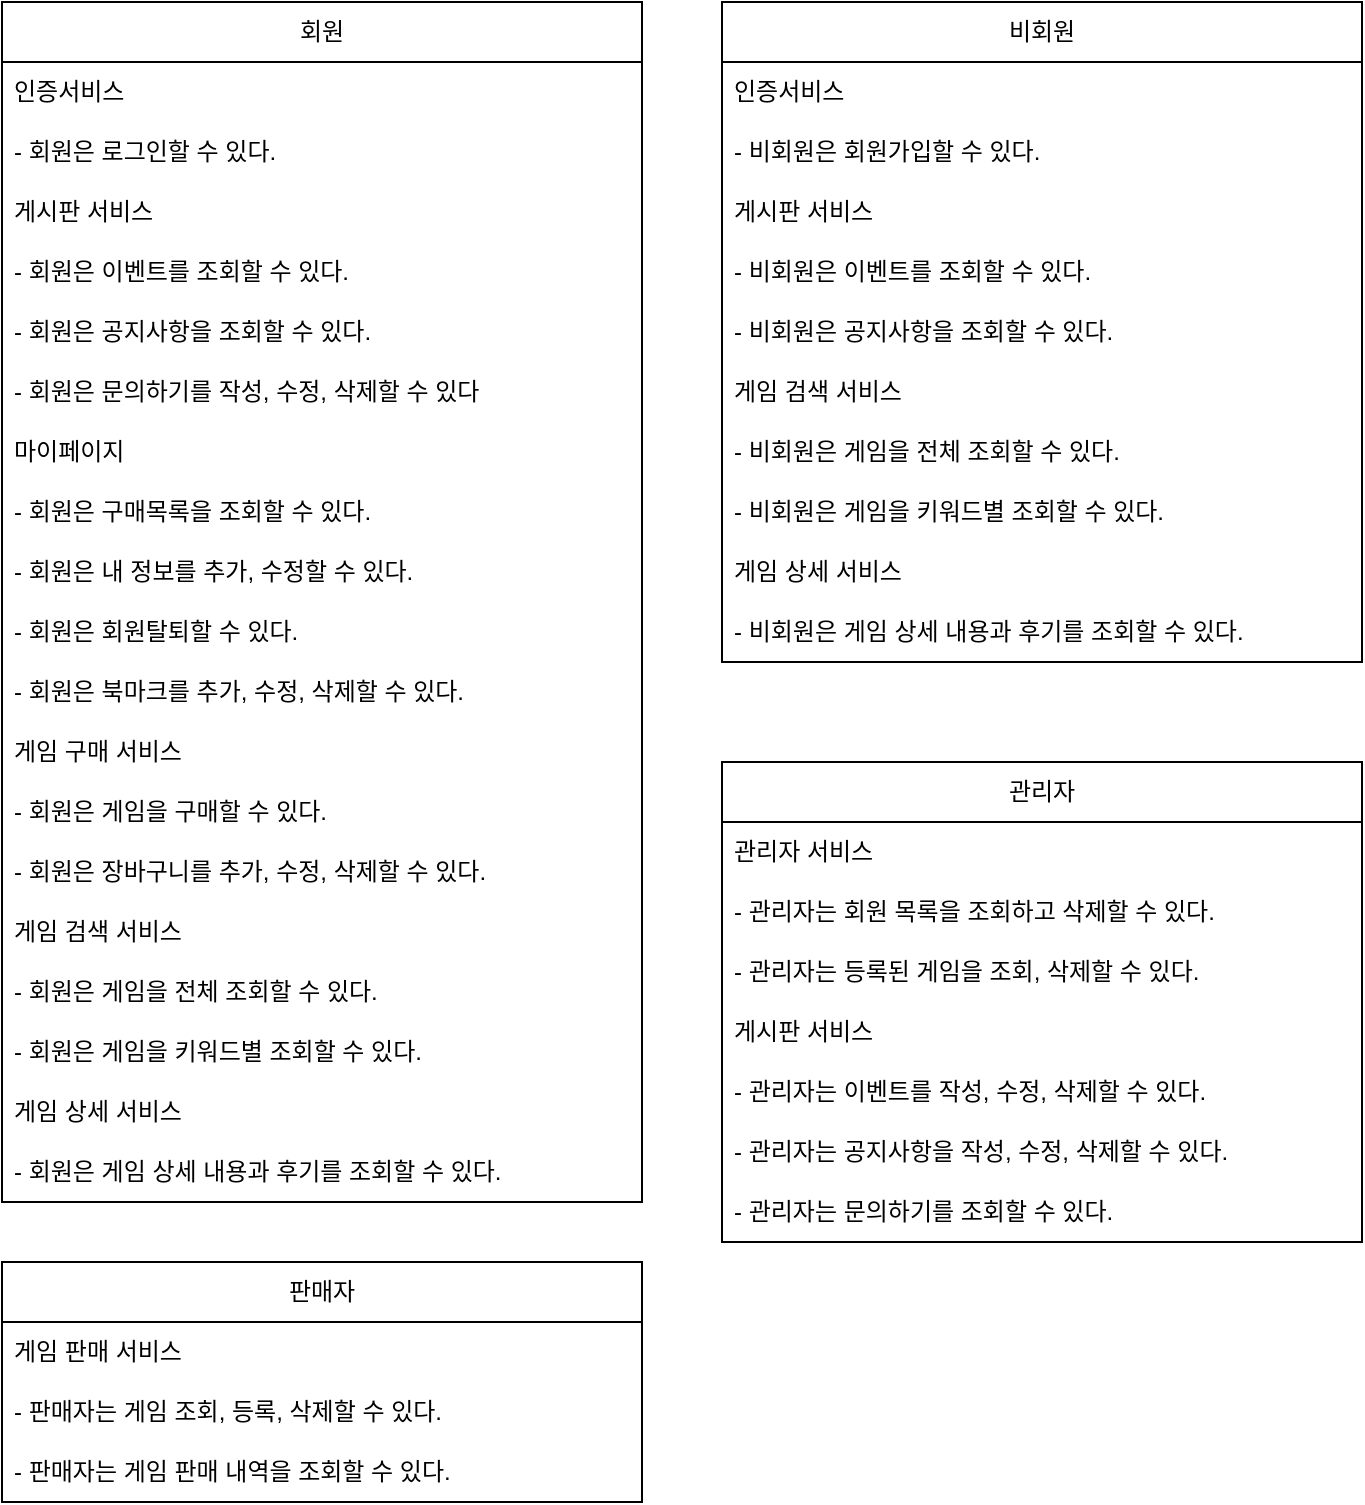 <mxfile version="26.0.7" pages="3">
  <diagram name="요구사항정리" id="CD3CnhGs_FFuU7DFN_gl">
    <mxGraphModel dx="1674" dy="844" grid="1" gridSize="10" guides="1" tooltips="1" connect="1" arrows="1" fold="1" page="1" pageScale="1" pageWidth="827" pageHeight="1169" math="0" shadow="0">
      <root>
        <mxCell id="0" />
        <mxCell id="1" parent="0" />
        <mxCell id="c0dBr9_-n8XX9zxq6Gvk-7" value="관리자" style="swimlane;fontStyle=0;childLayout=stackLayout;horizontal=1;startSize=30;horizontalStack=0;resizeParent=1;resizeParentMax=0;resizeLast=0;collapsible=1;marginBottom=0;whiteSpace=wrap;html=1;" vertex="1" parent="1">
          <mxGeometry x="400" y="400" width="320" height="240" as="geometry" />
        </mxCell>
        <mxCell id="c0dBr9_-n8XX9zxq6Gvk-8" value="관리자 서비스" style="text;strokeColor=none;fillColor=none;align=left;verticalAlign=middle;spacingLeft=4;spacingRight=4;overflow=hidden;points=[[0,0.5],[1,0.5]];portConstraint=eastwest;rotatable=0;whiteSpace=wrap;html=1;" vertex="1" parent="c0dBr9_-n8XX9zxq6Gvk-7">
          <mxGeometry y="30" width="320" height="30" as="geometry" />
        </mxCell>
        <mxCell id="c0dBr9_-n8XX9zxq6Gvk-14" value="- 관리자는 회원 목록을 조회하고 삭제할 수 있다." style="text;strokeColor=none;fillColor=none;align=left;verticalAlign=middle;spacingLeft=4;spacingRight=4;overflow=hidden;points=[[0,0.5],[1,0.5]];portConstraint=eastwest;rotatable=0;whiteSpace=wrap;html=1;" vertex="1" parent="c0dBr9_-n8XX9zxq6Gvk-7">
          <mxGeometry y="60" width="320" height="30" as="geometry" />
        </mxCell>
        <mxCell id="c0dBr9_-n8XX9zxq6Gvk-9" value="- 관리자는 등록된 게임을 조회, 삭제할 수 있다." style="text;strokeColor=none;fillColor=none;align=left;verticalAlign=middle;spacingLeft=4;spacingRight=4;overflow=hidden;points=[[0,0.5],[1,0.5]];portConstraint=eastwest;rotatable=0;whiteSpace=wrap;html=1;" vertex="1" parent="c0dBr9_-n8XX9zxq6Gvk-7">
          <mxGeometry y="90" width="320" height="30" as="geometry" />
        </mxCell>
        <mxCell id="c0dBr9_-n8XX9zxq6Gvk-10" value="게시판 서비스" style="text;strokeColor=none;fillColor=none;align=left;verticalAlign=middle;spacingLeft=4;spacingRight=4;overflow=hidden;points=[[0,0.5],[1,0.5]];portConstraint=eastwest;rotatable=0;whiteSpace=wrap;html=1;" vertex="1" parent="c0dBr9_-n8XX9zxq6Gvk-7">
          <mxGeometry y="120" width="320" height="30" as="geometry" />
        </mxCell>
        <mxCell id="c0dBr9_-n8XX9zxq6Gvk-11" value="- 관리자는 이벤트를 작성, 수정, 삭제할 수 있다." style="text;strokeColor=none;fillColor=none;align=left;verticalAlign=middle;spacingLeft=4;spacingRight=4;overflow=hidden;points=[[0,0.5],[1,0.5]];portConstraint=eastwest;rotatable=0;whiteSpace=wrap;html=1;" vertex="1" parent="c0dBr9_-n8XX9zxq6Gvk-7">
          <mxGeometry y="150" width="320" height="30" as="geometry" />
        </mxCell>
        <mxCell id="Z60HX05SYPwuc7MrnGz7-1" value="- 관리자는 공지사항을 작성, 수정, 삭제할 수 있다." style="text;strokeColor=none;fillColor=none;align=left;verticalAlign=middle;spacingLeft=4;spacingRight=4;overflow=hidden;points=[[0,0.5],[1,0.5]];portConstraint=eastwest;rotatable=0;whiteSpace=wrap;html=1;" vertex="1" parent="c0dBr9_-n8XX9zxq6Gvk-7">
          <mxGeometry y="180" width="320" height="30" as="geometry" />
        </mxCell>
        <mxCell id="Z60HX05SYPwuc7MrnGz7-2" value="- 관리자는 문의하기를 조회할 수 있다." style="text;strokeColor=none;fillColor=none;align=left;verticalAlign=middle;spacingLeft=4;spacingRight=4;overflow=hidden;points=[[0,0.5],[1,0.5]];portConstraint=eastwest;rotatable=0;whiteSpace=wrap;html=1;" vertex="1" parent="c0dBr9_-n8XX9zxq6Gvk-7">
          <mxGeometry y="210" width="320" height="30" as="geometry" />
        </mxCell>
        <mxCell id="gefq22-kQS2QyYoFd70P-1" value="회원" style="swimlane;fontStyle=0;childLayout=stackLayout;horizontal=1;startSize=30;horizontalStack=0;resizeParent=1;resizeParentMax=0;resizeLast=0;collapsible=1;marginBottom=0;whiteSpace=wrap;html=1;" vertex="1" parent="1">
          <mxGeometry x="40" y="20" width="320" height="600" as="geometry" />
        </mxCell>
        <mxCell id="gefq22-kQS2QyYoFd70P-2" value="인증서비스" style="text;strokeColor=none;fillColor=none;align=left;verticalAlign=middle;spacingLeft=4;spacingRight=4;overflow=hidden;points=[[0,0.5],[1,0.5]];portConstraint=eastwest;rotatable=0;whiteSpace=wrap;html=1;" vertex="1" parent="gefq22-kQS2QyYoFd70P-1">
          <mxGeometry y="30" width="320" height="30" as="geometry" />
        </mxCell>
        <mxCell id="gefq22-kQS2QyYoFd70P-3" value="- 회원은 로그인할 수 있다." style="text;strokeColor=none;fillColor=none;align=left;verticalAlign=middle;spacingLeft=4;spacingRight=4;overflow=hidden;points=[[0,0.5],[1,0.5]];portConstraint=eastwest;rotatable=0;whiteSpace=wrap;html=1;" vertex="1" parent="gefq22-kQS2QyYoFd70P-1">
          <mxGeometry y="60" width="320" height="30" as="geometry" />
        </mxCell>
        <mxCell id="gefq22-kQS2QyYoFd70P-5" value="게시판 서비스" style="text;strokeColor=none;fillColor=none;align=left;verticalAlign=middle;spacingLeft=4;spacingRight=4;overflow=hidden;points=[[0,0.5],[1,0.5]];portConstraint=eastwest;rotatable=0;whiteSpace=wrap;html=1;" vertex="1" parent="gefq22-kQS2QyYoFd70P-1">
          <mxGeometry y="90" width="320" height="30" as="geometry" />
        </mxCell>
        <mxCell id="gefq22-kQS2QyYoFd70P-6" value="- 회원은 이벤트를 조회할 수 있다." style="text;strokeColor=none;fillColor=none;align=left;verticalAlign=middle;spacingLeft=4;spacingRight=4;overflow=hidden;points=[[0,0.5],[1,0.5]];portConstraint=eastwest;rotatable=0;whiteSpace=wrap;html=1;" vertex="1" parent="gefq22-kQS2QyYoFd70P-1">
          <mxGeometry y="120" width="320" height="30" as="geometry" />
        </mxCell>
        <mxCell id="gefq22-kQS2QyYoFd70P-7" value="- 회원은 공지사항을 조회할 수 있다." style="text;strokeColor=none;fillColor=none;align=left;verticalAlign=middle;spacingLeft=4;spacingRight=4;overflow=hidden;points=[[0,0.5],[1,0.5]];portConstraint=eastwest;rotatable=0;whiteSpace=wrap;html=1;" vertex="1" parent="gefq22-kQS2QyYoFd70P-1">
          <mxGeometry y="150" width="320" height="30" as="geometry" />
        </mxCell>
        <mxCell id="gefq22-kQS2QyYoFd70P-8" value="- 회원은 문의하기를 작성, 수정, 삭제할 수 있다" style="text;strokeColor=none;fillColor=none;align=left;verticalAlign=middle;spacingLeft=4;spacingRight=4;overflow=hidden;points=[[0,0.5],[1,0.5]];portConstraint=eastwest;rotatable=0;whiteSpace=wrap;html=1;" vertex="1" parent="gefq22-kQS2QyYoFd70P-1">
          <mxGeometry y="180" width="320" height="30" as="geometry" />
        </mxCell>
        <mxCell id="9N7u7mZXuqVtKFFRrUrx-10" value="마이페이지" style="text;strokeColor=none;fillColor=none;align=left;verticalAlign=middle;spacingLeft=4;spacingRight=4;overflow=hidden;points=[[0,0.5],[1,0.5]];portConstraint=eastwest;rotatable=0;whiteSpace=wrap;html=1;" vertex="1" parent="gefq22-kQS2QyYoFd70P-1">
          <mxGeometry y="210" width="320" height="30" as="geometry" />
        </mxCell>
        <mxCell id="jgEKc7LxRykU0ywtXpm1-1" value="- 회원은 구매목록을 조회할 수 있다." style="text;strokeColor=none;fillColor=none;align=left;verticalAlign=middle;spacingLeft=4;spacingRight=4;overflow=hidden;points=[[0,0.5],[1,0.5]];portConstraint=eastwest;rotatable=0;whiteSpace=wrap;html=1;" vertex="1" parent="gefq22-kQS2QyYoFd70P-1">
          <mxGeometry y="240" width="320" height="30" as="geometry" />
        </mxCell>
        <mxCell id="m54_4QNEAD42-V84gAbq-1" value="- 회원은 내 정보를 추가, 수정할 수 있다." style="text;strokeColor=none;fillColor=none;align=left;verticalAlign=middle;spacingLeft=4;spacingRight=4;overflow=hidden;points=[[0,0.5],[1,0.5]];portConstraint=eastwest;rotatable=0;whiteSpace=wrap;html=1;" vertex="1" parent="gefq22-kQS2QyYoFd70P-1">
          <mxGeometry y="270" width="320" height="30" as="geometry" />
        </mxCell>
        <mxCell id="gefq22-kQS2QyYoFd70P-4" value="- 회원은 회원탈퇴할 수 있다." style="text;strokeColor=none;fillColor=none;align=left;verticalAlign=middle;spacingLeft=4;spacingRight=4;overflow=hidden;points=[[0,0.5],[1,0.5]];portConstraint=eastwest;rotatable=0;whiteSpace=wrap;html=1;" vertex="1" parent="gefq22-kQS2QyYoFd70P-1">
          <mxGeometry y="300" width="320" height="30" as="geometry" />
        </mxCell>
        <mxCell id="m54_4QNEAD42-V84gAbq-3" value="- 회원은 북마크를 추가, 수정, 삭제할 수 있다." style="text;strokeColor=none;fillColor=none;align=left;verticalAlign=middle;spacingLeft=4;spacingRight=4;overflow=hidden;points=[[0,0.5],[1,0.5]];portConstraint=eastwest;rotatable=0;whiteSpace=wrap;html=1;" vertex="1" parent="gefq22-kQS2QyYoFd70P-1">
          <mxGeometry y="330" width="320" height="30" as="geometry" />
        </mxCell>
        <mxCell id="6EF6GqPUKtFZDIN5r71f-1" value="게임 구매 서비스" style="text;strokeColor=none;fillColor=none;align=left;verticalAlign=middle;spacingLeft=4;spacingRight=4;overflow=hidden;points=[[0,0.5],[1,0.5]];portConstraint=eastwest;rotatable=0;whiteSpace=wrap;html=1;" vertex="1" parent="gefq22-kQS2QyYoFd70P-1">
          <mxGeometry y="360" width="320" height="30" as="geometry" />
        </mxCell>
        <mxCell id="6EF6GqPUKtFZDIN5r71f-3" value="- 회원은 게임을 구매할 수 있다." style="text;strokeColor=none;fillColor=none;align=left;verticalAlign=middle;spacingLeft=4;spacingRight=4;overflow=hidden;points=[[0,0.5],[1,0.5]];portConstraint=eastwest;rotatable=0;whiteSpace=wrap;html=1;" vertex="1" parent="gefq22-kQS2QyYoFd70P-1">
          <mxGeometry y="390" width="320" height="30" as="geometry" />
        </mxCell>
        <mxCell id="6EF6GqPUKtFZDIN5r71f-4" value="- 회원은 장바구니를 추가, 수정, 삭제할 수 있다." style="text;strokeColor=none;fillColor=none;align=left;verticalAlign=middle;spacingLeft=4;spacingRight=4;overflow=hidden;points=[[0,0.5],[1,0.5]];portConstraint=eastwest;rotatable=0;whiteSpace=wrap;html=1;" vertex="1" parent="gefq22-kQS2QyYoFd70P-1">
          <mxGeometry y="420" width="320" height="30" as="geometry" />
        </mxCell>
        <mxCell id="6EF6GqPUKtFZDIN5r71f-6" value="게임 검색 서비스" style="text;strokeColor=none;fillColor=none;align=left;verticalAlign=middle;spacingLeft=4;spacingRight=4;overflow=hidden;points=[[0,0.5],[1,0.5]];portConstraint=eastwest;rotatable=0;whiteSpace=wrap;html=1;" vertex="1" parent="gefq22-kQS2QyYoFd70P-1">
          <mxGeometry y="450" width="320" height="30" as="geometry" />
        </mxCell>
        <mxCell id="DckA95zbWAcVIuFK7p6_-1" value="- 회원은 게임을 전체 조회할 수 있다." style="text;strokeColor=none;fillColor=none;align=left;verticalAlign=middle;spacingLeft=4;spacingRight=4;overflow=hidden;points=[[0,0.5],[1,0.5]];portConstraint=eastwest;rotatable=0;whiteSpace=wrap;html=1;" vertex="1" parent="gefq22-kQS2QyYoFd70P-1">
          <mxGeometry y="480" width="320" height="30" as="geometry" />
        </mxCell>
        <mxCell id="DckA95zbWAcVIuFK7p6_-2" value="- 회원은 게임을 키워드별 조회할 수 있다." style="text;strokeColor=none;fillColor=none;align=left;verticalAlign=middle;spacingLeft=4;spacingRight=4;overflow=hidden;points=[[0,0.5],[1,0.5]];portConstraint=eastwest;rotatable=0;whiteSpace=wrap;html=1;" vertex="1" parent="gefq22-kQS2QyYoFd70P-1">
          <mxGeometry y="510" width="320" height="30" as="geometry" />
        </mxCell>
        <mxCell id="f0IvjeTinsYJzNJg4U8B-1" value="게임 상세 서비스" style="text;strokeColor=none;fillColor=none;align=left;verticalAlign=middle;spacingLeft=4;spacingRight=4;overflow=hidden;points=[[0,0.5],[1,0.5]];portConstraint=eastwest;rotatable=0;whiteSpace=wrap;html=1;" vertex="1" parent="gefq22-kQS2QyYoFd70P-1">
          <mxGeometry y="540" width="320" height="30" as="geometry" />
        </mxCell>
        <mxCell id="f0IvjeTinsYJzNJg4U8B-2" value="- 회원은 게임 상세 내용과 후기를 조회할 수 있다." style="text;strokeColor=none;fillColor=none;align=left;verticalAlign=middle;spacingLeft=4;spacingRight=4;overflow=hidden;points=[[0,0.5],[1,0.5]];portConstraint=eastwest;rotatable=0;whiteSpace=wrap;html=1;" vertex="1" parent="gefq22-kQS2QyYoFd70P-1">
          <mxGeometry y="570" width="320" height="30" as="geometry" />
        </mxCell>
        <mxCell id="9N7u7mZXuqVtKFFRrUrx-2" value="비회원" style="swimlane;fontStyle=0;childLayout=stackLayout;horizontal=1;startSize=30;horizontalStack=0;resizeParent=1;resizeParentMax=0;resizeLast=0;collapsible=1;marginBottom=0;whiteSpace=wrap;html=1;" vertex="1" parent="1">
          <mxGeometry x="400" y="20" width="320" height="330" as="geometry" />
        </mxCell>
        <mxCell id="9N7u7mZXuqVtKFFRrUrx-3" value="인증서비스" style="text;strokeColor=none;fillColor=none;align=left;verticalAlign=middle;spacingLeft=4;spacingRight=4;overflow=hidden;points=[[0,0.5],[1,0.5]];portConstraint=eastwest;rotatable=0;whiteSpace=wrap;html=1;" vertex="1" parent="9N7u7mZXuqVtKFFRrUrx-2">
          <mxGeometry y="30" width="320" height="30" as="geometry" />
        </mxCell>
        <mxCell id="9N7u7mZXuqVtKFFRrUrx-4" value="- 비회원은 회원가입할 수 있다." style="text;strokeColor=none;fillColor=none;align=left;verticalAlign=middle;spacingLeft=4;spacingRight=4;overflow=hidden;points=[[0,0.5],[1,0.5]];portConstraint=eastwest;rotatable=0;whiteSpace=wrap;html=1;" vertex="1" parent="9N7u7mZXuqVtKFFRrUrx-2">
          <mxGeometry y="60" width="320" height="30" as="geometry" />
        </mxCell>
        <mxCell id="26kZwI-o7uHI9WQ_inpo-1" value="게시판 서비스" style="text;strokeColor=none;fillColor=none;align=left;verticalAlign=middle;spacingLeft=4;spacingRight=4;overflow=hidden;points=[[0,0.5],[1,0.5]];portConstraint=eastwest;rotatable=0;whiteSpace=wrap;html=1;" vertex="1" parent="9N7u7mZXuqVtKFFRrUrx-2">
          <mxGeometry y="90" width="320" height="30" as="geometry" />
        </mxCell>
        <mxCell id="26kZwI-o7uHI9WQ_inpo-2" value="- 비회원은 이벤트를 조회할 수 있다." style="text;strokeColor=none;fillColor=none;align=left;verticalAlign=middle;spacingLeft=4;spacingRight=4;overflow=hidden;points=[[0,0.5],[1,0.5]];portConstraint=eastwest;rotatable=0;whiteSpace=wrap;html=1;" vertex="1" parent="9N7u7mZXuqVtKFFRrUrx-2">
          <mxGeometry y="120" width="320" height="30" as="geometry" />
        </mxCell>
        <mxCell id="26kZwI-o7uHI9WQ_inpo-3" value="- 비회원은 공지사항을 조회할 수 있다." style="text;strokeColor=none;fillColor=none;align=left;verticalAlign=middle;spacingLeft=4;spacingRight=4;overflow=hidden;points=[[0,0.5],[1,0.5]];portConstraint=eastwest;rotatable=0;whiteSpace=wrap;html=1;" vertex="1" parent="9N7u7mZXuqVtKFFRrUrx-2">
          <mxGeometry y="150" width="320" height="30" as="geometry" />
        </mxCell>
        <mxCell id="f0IvjeTinsYJzNJg4U8B-20" value="게임 검색 서비스" style="text;strokeColor=none;fillColor=none;align=left;verticalAlign=middle;spacingLeft=4;spacingRight=4;overflow=hidden;points=[[0,0.5],[1,0.5]];portConstraint=eastwest;rotatable=0;whiteSpace=wrap;html=1;" vertex="1" parent="9N7u7mZXuqVtKFFRrUrx-2">
          <mxGeometry y="180" width="320" height="30" as="geometry" />
        </mxCell>
        <mxCell id="f0IvjeTinsYJzNJg4U8B-16" value="- 비회원은 게임을 전체 조회할 수 있다." style="text;strokeColor=none;fillColor=none;align=left;verticalAlign=middle;spacingLeft=4;spacingRight=4;overflow=hidden;points=[[0,0.5],[1,0.5]];portConstraint=eastwest;rotatable=0;whiteSpace=wrap;html=1;" vertex="1" parent="9N7u7mZXuqVtKFFRrUrx-2">
          <mxGeometry y="210" width="320" height="30" as="geometry" />
        </mxCell>
        <mxCell id="f0IvjeTinsYJzNJg4U8B-17" value="- 비회원은 게임을 키워드별 조회할 수 있다." style="text;strokeColor=none;fillColor=none;align=left;verticalAlign=middle;spacingLeft=4;spacingRight=4;overflow=hidden;points=[[0,0.5],[1,0.5]];portConstraint=eastwest;rotatable=0;whiteSpace=wrap;html=1;" vertex="1" parent="9N7u7mZXuqVtKFFRrUrx-2">
          <mxGeometry y="240" width="320" height="30" as="geometry" />
        </mxCell>
        <mxCell id="f0IvjeTinsYJzNJg4U8B-18" value="게임 상세 서비스" style="text;strokeColor=none;fillColor=none;align=left;verticalAlign=middle;spacingLeft=4;spacingRight=4;overflow=hidden;points=[[0,0.5],[1,0.5]];portConstraint=eastwest;rotatable=0;whiteSpace=wrap;html=1;" vertex="1" parent="9N7u7mZXuqVtKFFRrUrx-2">
          <mxGeometry y="270" width="320" height="30" as="geometry" />
        </mxCell>
        <mxCell id="f0IvjeTinsYJzNJg4U8B-19" value="- 비회원은 게임 상세 내용과 후기를 조회할 수 있다." style="text;strokeColor=none;fillColor=none;align=left;verticalAlign=middle;spacingLeft=4;spacingRight=4;overflow=hidden;points=[[0,0.5],[1,0.5]];portConstraint=eastwest;rotatable=0;whiteSpace=wrap;html=1;" vertex="1" parent="9N7u7mZXuqVtKFFRrUrx-2">
          <mxGeometry y="300" width="320" height="30" as="geometry" />
        </mxCell>
        <mxCell id="k7dAvK1mV3ZnhvugGdx0-1" value="판매자" style="swimlane;fontStyle=0;childLayout=stackLayout;horizontal=1;startSize=30;horizontalStack=0;resizeParent=1;resizeParentMax=0;resizeLast=0;collapsible=1;marginBottom=0;whiteSpace=wrap;html=1;" vertex="1" parent="1">
          <mxGeometry x="40" y="650" width="320" height="120" as="geometry" />
        </mxCell>
        <mxCell id="k7dAvK1mV3ZnhvugGdx0-2" value="게임 판매 서비스" style="text;strokeColor=none;fillColor=none;align=left;verticalAlign=middle;spacingLeft=4;spacingRight=4;overflow=hidden;points=[[0,0.5],[1,0.5]];portConstraint=eastwest;rotatable=0;whiteSpace=wrap;html=1;" vertex="1" parent="k7dAvK1mV3ZnhvugGdx0-1">
          <mxGeometry y="30" width="320" height="30" as="geometry" />
        </mxCell>
        <mxCell id="k7dAvK1mV3ZnhvugGdx0-3" value="- 판매자는 게임 조회, 등록, 삭제할 수 있다." style="text;strokeColor=none;fillColor=none;align=left;verticalAlign=middle;spacingLeft=4;spacingRight=4;overflow=hidden;points=[[0,0.5],[1,0.5]];portConstraint=eastwest;rotatable=0;whiteSpace=wrap;html=1;" vertex="1" parent="k7dAvK1mV3ZnhvugGdx0-1">
          <mxGeometry y="60" width="320" height="30" as="geometry" />
        </mxCell>
        <mxCell id="k7dAvK1mV3ZnhvugGdx0-4" value="- 판매자는 게임 판매 내역을 조회할 수 있다." style="text;strokeColor=none;fillColor=none;align=left;verticalAlign=middle;spacingLeft=4;spacingRight=4;overflow=hidden;points=[[0,0.5],[1,0.5]];portConstraint=eastwest;rotatable=0;whiteSpace=wrap;html=1;" vertex="1" parent="k7dAvK1mV3ZnhvugGdx0-1">
          <mxGeometry y="90" width="320" height="30" as="geometry" />
        </mxCell>
      </root>
    </mxGraphModel>
  </diagram>
  <diagram id="5SxK8UP2nKnds_fhQgnK" name="유스케이스 다이어그램">
    <mxGraphModel dx="5610" dy="3398" grid="1" gridSize="10" guides="1" tooltips="1" connect="1" arrows="1" fold="1" page="1" pageScale="1" pageWidth="827" pageHeight="1169" math="0" shadow="0">
      <root>
        <mxCell id="0" />
        <mxCell id="1" parent="0" />
        <mxCell id="wotGjE5In-CZQoYwchhj-1" value="게임 구매 서비스" style="shape=umlFrame;whiteSpace=wrap;html=1;pointerEvents=0;width=120;height=40;" parent="1" vertex="1">
          <mxGeometry x="-150" y="-90" width="1010" height="1050" as="geometry" />
        </mxCell>
        <mxCell id="wotGjE5In-CZQoYwchhj-2" value="비회원" style="shape=umlActor;verticalLabelPosition=bottom;verticalAlign=top;html=1;" parent="1" vertex="1">
          <mxGeometry x="-290" y="100" width="30" height="60" as="geometry" />
        </mxCell>
        <mxCell id="wotGjE5In-CZQoYwchhj-3" value="회원" style="shape=umlActor;verticalLabelPosition=bottom;verticalAlign=top;html=1;" parent="1" vertex="1">
          <mxGeometry x="-300" y="690" width="30" height="60" as="geometry" />
        </mxCell>
        <mxCell id="wotGjE5In-CZQoYwchhj-4" value="관리자" style="shape=umlActor;verticalLabelPosition=bottom;verticalAlign=top;html=1;" parent="1" vertex="1">
          <mxGeometry x="890" y="680" width="30" height="60" as="geometry" />
        </mxCell>
        <mxCell id="wotGjE5In-CZQoYwchhj-5" value="판매자" style="shape=umlActor;verticalLabelPosition=bottom;verticalAlign=top;html=1;" parent="1" vertex="1">
          <mxGeometry x="900" y="310" width="30" height="60" as="geometry" />
        </mxCell>
        <mxCell id="NsnlKhANqIH6aX_Me6l3-1" value="게임 검색" style="ellipse;whiteSpace=wrap;html=1;" parent="1" vertex="1">
          <mxGeometry x="60" y="350" width="80" height="40" as="geometry" />
        </mxCell>
        <mxCell id="OAprQZaed1EWCkTWH10G-1" value="use" style="html=1;verticalAlign=bottom;endArrow=open;curved=0;rounded=0;entryX=0;entryY=0.5;entryDx=0;entryDy=0;exitX=0.5;exitY=0.5;exitDx=0;exitDy=0;exitPerimeter=0;endFill=0;" parent="1" source="wotGjE5In-CZQoYwchhj-2" target="NsnlKhANqIH6aX_Me6l3-1" edge="1">
          <mxGeometry width="80" relative="1" as="geometry">
            <mxPoint y="240" as="sourcePoint" />
            <mxPoint x="80" y="240" as="targetPoint" />
          </mxGeometry>
        </mxCell>
        <mxCell id="OAprQZaed1EWCkTWH10G-2" value="use" style="html=1;verticalAlign=bottom;endArrow=open;curved=0;rounded=0;entryX=0;entryY=1;entryDx=0;entryDy=0;exitX=0.5;exitY=0.5;exitDx=0;exitDy=0;exitPerimeter=0;endFill=0;" parent="1" source="wotGjE5In-CZQoYwchhj-3" target="NsnlKhANqIH6aX_Me6l3-1" edge="1">
          <mxGeometry width="80" relative="1" as="geometry">
            <mxPoint x="-14" y="628" as="sourcePoint" />
            <mxPoint x="210" y="530" as="targetPoint" />
          </mxGeometry>
        </mxCell>
        <mxCell id="OAprQZaed1EWCkTWH10G-3" value="게임 구매" style="ellipse;whiteSpace=wrap;html=1;" parent="1" vertex="1">
          <mxGeometry x="215" y="380" width="80" height="40" as="geometry" />
        </mxCell>
        <mxCell id="OAprQZaed1EWCkTWH10G-8" value="마이페이지" style="ellipse;whiteSpace=wrap;html=1;" parent="1" vertex="1">
          <mxGeometry x="140" y="635" width="80" height="40" as="geometry" />
        </mxCell>
        <mxCell id="OAprQZaed1EWCkTWH10G-9" value="use" style="html=1;verticalAlign=bottom;endArrow=open;curved=0;rounded=0;entryX=0;entryY=0.5;entryDx=0;entryDy=0;exitX=0.5;exitY=0.5;exitDx=0;exitDy=0;exitPerimeter=0;endFill=0;" parent="1" source="wotGjE5In-CZQoYwchhj-3" target="OAprQZaed1EWCkTWH10G-3" edge="1">
          <mxGeometry width="80" relative="1" as="geometry">
            <mxPoint x="-10" y="510" as="sourcePoint" />
            <mxPoint x="222" y="284" as="targetPoint" />
          </mxGeometry>
        </mxCell>
        <mxCell id="OAprQZaed1EWCkTWH10G-11" value="use" style="html=1;verticalAlign=bottom;endArrow=open;curved=0;rounded=0;entryX=0;entryY=0.5;entryDx=0;entryDy=0;endFill=0;exitX=0.5;exitY=0.5;exitDx=0;exitDy=0;exitPerimeter=0;" parent="1" source="wotGjE5In-CZQoYwchhj-3" target="OAprQZaed1EWCkTWH10G-8" edge="1">
          <mxGeometry width="80" relative="1" as="geometry">
            <mxPoint x="-15" y="620" as="sourcePoint" />
            <mxPoint x="242" y="304" as="targetPoint" />
          </mxGeometry>
        </mxCell>
        <mxCell id="OAprQZaed1EWCkTWH10G-12" value="전체" style="ellipse;whiteSpace=wrap;html=1;" parent="1" vertex="1">
          <mxGeometry x="12.5" y="285" width="40" height="40" as="geometry" />
        </mxCell>
        <mxCell id="OAprQZaed1EWCkTWH10G-13" value="카테&lt;div&gt;고리&lt;/div&gt;" style="ellipse;whiteSpace=wrap;html=1;" parent="1" vertex="1">
          <mxGeometry x="122.5" y="285" width="40" height="40" as="geometry" />
        </mxCell>
        <mxCell id="OAprQZaed1EWCkTWH10G-14" value="&amp;lt;&amp;lt;Extends&amp;gt;&amp;gt;" style="endArrow=open;endSize=12;dashed=1;html=1;rounded=0;exitX=0.5;exitY=1;exitDx=0;exitDy=0;" parent="1" source="OAprQZaed1EWCkTWH10G-12" target="NsnlKhANqIH6aX_Me6l3-1" edge="1">
          <mxGeometry width="160" relative="1" as="geometry">
            <mxPoint x="17.5" y="405" as="sourcePoint" />
            <mxPoint x="177.5" y="405" as="targetPoint" />
          </mxGeometry>
        </mxCell>
        <mxCell id="OAprQZaed1EWCkTWH10G-15" value="&amp;lt;&amp;lt;Extends&amp;gt;&amp;gt;" style="endArrow=open;endSize=12;dashed=1;html=1;rounded=0;exitX=0.5;exitY=1;exitDx=0;exitDy=0;entryX=0.625;entryY=0.05;entryDx=0;entryDy=0;entryPerimeter=0;" parent="1" source="OAprQZaed1EWCkTWH10G-13" target="NsnlKhANqIH6aX_Me6l3-1" edge="1">
          <mxGeometry width="160" relative="1" as="geometry">
            <mxPoint x="39.5" y="265" as="sourcePoint" />
            <mxPoint x="77.5" y="336" as="targetPoint" />
          </mxGeometry>
        </mxCell>
        <mxCell id="OAprQZaed1EWCkTWH10G-19" value="회원가입" style="ellipse;whiteSpace=wrap;html=1;" parent="1" vertex="1">
          <mxGeometry y="-20" width="70" height="50" as="geometry" />
        </mxCell>
        <mxCell id="OAprQZaed1EWCkTWH10G-20" value="use" style="html=1;verticalAlign=bottom;endArrow=open;curved=0;rounded=0;entryX=0;entryY=0.5;entryDx=0;entryDy=0;exitX=0.5;exitY=0.5;exitDx=0;exitDy=0;exitPerimeter=0;endFill=0;" parent="1" source="wotGjE5In-CZQoYwchhj-2" target="OAprQZaed1EWCkTWH10G-19" edge="1">
          <mxGeometry width="80" relative="1" as="geometry">
            <mxPoint x="-5" y="240" as="sourcePoint" />
            <mxPoint x="410" y="420" as="targetPoint" />
          </mxGeometry>
        </mxCell>
        <mxCell id="OAprQZaed1EWCkTWH10G-21" value="게임 판매&lt;div&gt;서비스&lt;/div&gt;" style="ellipse;whiteSpace=wrap;html=1;" parent="1" vertex="1">
          <mxGeometry x="620" y="350" width="70" height="50" as="geometry" />
        </mxCell>
        <mxCell id="OAprQZaed1EWCkTWH10G-26" value="" style="rounded=0;orthogonalLoop=1;jettySize=auto;html=1;endArrow=block;endFill=0;" parent="1" source="OAprQZaed1EWCkTWH10G-22" target="OAprQZaed1EWCkTWH10G-21" edge="1">
          <mxGeometry relative="1" as="geometry" />
        </mxCell>
        <mxCell id="OAprQZaed1EWCkTWH10G-22" value="게임&lt;div&gt;등록&lt;/div&gt;" style="ellipse;whiteSpace=wrap;html=1;" parent="1" vertex="1">
          <mxGeometry x="600" y="440" width="40" height="40" as="geometry" />
        </mxCell>
        <mxCell id="OAprQZaed1EWCkTWH10G-29" value="" style="rounded=0;orthogonalLoop=1;jettySize=auto;html=1;endArrow=block;endFill=0;" parent="1" source="OAprQZaed1EWCkTWH10G-24" target="OAprQZaed1EWCkTWH10G-21" edge="1">
          <mxGeometry relative="1" as="geometry" />
        </mxCell>
        <mxCell id="OAprQZaed1EWCkTWH10G-24" value="등록&lt;div&gt;삭제&lt;/div&gt;" style="ellipse;whiteSpace=wrap;html=1;" parent="1" vertex="1">
          <mxGeometry x="650" y="440" width="40" height="40" as="geometry" />
        </mxCell>
        <mxCell id="OAprQZaed1EWCkTWH10G-30" value="" style="rounded=0;orthogonalLoop=1;jettySize=auto;html=1;endArrow=block;endFill=0;exitX=0.5;exitY=0;exitDx=0;exitDy=0;" parent="1" source="OAprQZaed1EWCkTWH10G-25" target="OAprQZaed1EWCkTWH10G-21" edge="1">
          <mxGeometry relative="1" as="geometry">
            <mxPoint x="747.125" y="434.695" as="sourcePoint" />
          </mxGeometry>
        </mxCell>
        <mxCell id="OAprQZaed1EWCkTWH10G-25" value="등록&lt;div&gt;조회&lt;/div&gt;" style="ellipse;whiteSpace=wrap;html=1;" parent="1" vertex="1">
          <mxGeometry x="700" y="440" width="40" height="40" as="geometry" />
        </mxCell>
        <mxCell id="OAprQZaed1EWCkTWH10G-31" value="use" style="html=1;verticalAlign=bottom;endArrow=open;curved=0;rounded=0;entryX=1;entryY=0.5;entryDx=0;entryDy=0;exitX=0.5;exitY=0.5;exitDx=0;exitDy=0;exitPerimeter=0;endFill=0;" parent="1" source="wotGjE5In-CZQoYwchhj-5" target="OAprQZaed1EWCkTWH10G-21" edge="1">
          <mxGeometry width="80" relative="1" as="geometry">
            <mxPoint x="355" y="350" as="sourcePoint" />
            <mxPoint x="760" y="355" as="targetPoint" />
          </mxGeometry>
        </mxCell>
        <mxCell id="OAprQZaed1EWCkTWH10G-32" value="로그인" style="ellipse;whiteSpace=wrap;html=1;" parent="1" vertex="1">
          <mxGeometry x="414" y="470" width="70" height="50" as="geometry" />
        </mxCell>
        <mxCell id="OAprQZaed1EWCkTWH10G-33" value="&amp;lt;&amp;lt;Include&amp;gt;&amp;gt;" style="endArrow=open;endSize=12;dashed=1;html=1;rounded=0;exitX=1;exitY=0.5;exitDx=0;exitDy=0;" parent="1" source="OAprQZaed1EWCkTWH10G-3" edge="1">
          <mxGeometry width="160" relative="1" as="geometry">
            <mxPoint x="391" y="490" as="sourcePoint" />
            <mxPoint x="430" y="470" as="targetPoint" />
            <Array as="points" />
          </mxGeometry>
        </mxCell>
        <mxCell id="OAprQZaed1EWCkTWH10G-36" value="&amp;lt;&amp;lt;Include&amp;gt;&amp;gt;" style="endArrow=open;endSize=12;dashed=1;html=1;rounded=0;exitX=0;exitY=0.6;exitDx=0;exitDy=0;exitPerimeter=0;" parent="1" source="OAprQZaed1EWCkTWH10G-21" target="OAprQZaed1EWCkTWH10G-32" edge="1">
          <mxGeometry width="160" relative="1" as="geometry">
            <mxPoint x="520" y="502.5" as="sourcePoint" />
            <mxPoint x="690" y="577.5" as="targetPoint" />
          </mxGeometry>
        </mxCell>
        <mxCell id="OAprQZaed1EWCkTWH10G-37" value="&amp;lt;&amp;lt;Include&amp;gt;&amp;gt;" style="endArrow=open;endSize=12;dashed=1;html=1;rounded=0;exitX=1;exitY=0.5;exitDx=0;exitDy=0;entryX=0.5;entryY=1;entryDx=0;entryDy=0;" parent="1" source="OAprQZaed1EWCkTWH10G-8" target="OAprQZaed1EWCkTWH10G-32" edge="1">
          <mxGeometry width="160" relative="1" as="geometry">
            <mxPoint x="440" y="547" as="sourcePoint" />
            <mxPoint x="610" y="622" as="targetPoint" />
          </mxGeometry>
        </mxCell>
        <mxCell id="OAprQZaed1EWCkTWH10G-39" value="장바&lt;div&gt;구니&lt;/div&gt;" style="ellipse;whiteSpace=wrap;html=1;" parent="1" vertex="1">
          <mxGeometry x="190" y="450" width="40" height="40" as="geometry" />
        </mxCell>
        <mxCell id="OAprQZaed1EWCkTWH10G-50" value="" style="rounded=0;orthogonalLoop=1;jettySize=auto;html=1;endArrow=block;endFill=0;" parent="1" source="OAprQZaed1EWCkTWH10G-43" target="OAprQZaed1EWCkTWH10G-39" edge="1">
          <mxGeometry relative="1" as="geometry" />
        </mxCell>
        <mxCell id="OAprQZaed1EWCkTWH10G-43" value="추가" style="ellipse;whiteSpace=wrap;html=1;" parent="1" vertex="1">
          <mxGeometry x="145" y="510" width="30" height="30" as="geometry" />
        </mxCell>
        <mxCell id="OAprQZaed1EWCkTWH10G-49" value="" style="rounded=0;orthogonalLoop=1;jettySize=auto;html=1;endArrow=block;endFill=0;entryX=0.5;entryY=1;entryDx=0;entryDy=0;" parent="1" target="OAprQZaed1EWCkTWH10G-39" edge="1">
          <mxGeometry relative="1" as="geometry">
            <mxPoint x="207.5" y="510" as="sourcePoint" />
            <mxPoint x="212.5" y="490" as="targetPoint" />
          </mxGeometry>
        </mxCell>
        <mxCell id="OAprQZaed1EWCkTWH10G-44" value="수정" style="ellipse;whiteSpace=wrap;html=1;" parent="1" vertex="1">
          <mxGeometry x="190" y="510" width="30" height="30" as="geometry" />
        </mxCell>
        <mxCell id="OAprQZaed1EWCkTWH10G-48" value="" style="rounded=0;orthogonalLoop=1;jettySize=auto;html=1;endArrow=block;endFill=0;" parent="1" source="OAprQZaed1EWCkTWH10G-45" target="OAprQZaed1EWCkTWH10G-39" edge="1">
          <mxGeometry relative="1" as="geometry" />
        </mxCell>
        <mxCell id="OAprQZaed1EWCkTWH10G-45" value="삭제" style="ellipse;whiteSpace=wrap;html=1;" parent="1" vertex="1">
          <mxGeometry x="235" y="510" width="30" height="30" as="geometry" />
        </mxCell>
        <mxCell id="OAprQZaed1EWCkTWH10G-60" value="북마크" style="ellipse;whiteSpace=wrap;html=1;" parent="1" vertex="1">
          <mxGeometry x="162.5" y="710" width="40" height="40" as="geometry" />
        </mxCell>
        <mxCell id="OAprQZaed1EWCkTWH10G-64" value="수정" style="ellipse;whiteSpace=wrap;html=1;" parent="1" vertex="1">
          <mxGeometry x="122.5" y="715" width="30" height="30" as="geometry" />
        </mxCell>
        <mxCell id="OAprQZaed1EWCkTWH10G-65" value="회원&lt;div&gt;탈퇴&lt;/div&gt;" style="ellipse;whiteSpace=wrap;html=1;" parent="1" vertex="1">
          <mxGeometry x="220" y="710" width="55" height="30" as="geometry" />
        </mxCell>
        <mxCell id="OAprQZaed1EWCkTWH10G-67" value="" style="rounded=0;orthogonalLoop=1;jettySize=auto;html=1;endArrow=block;endFill=0;exitX=0.5;exitY=0;exitDx=0;exitDy=0;entryX=0.288;entryY=0.953;entryDx=0;entryDy=0;entryPerimeter=0;" parent="1" source="OAprQZaed1EWCkTWH10G-64" target="OAprQZaed1EWCkTWH10G-8" edge="1">
          <mxGeometry relative="1" as="geometry">
            <mxPoint x="319" y="655" as="sourcePoint" />
            <mxPoint x="350" y="624" as="targetPoint" />
          </mxGeometry>
        </mxCell>
        <mxCell id="OAprQZaed1EWCkTWH10G-68" value="" style="rounded=0;orthogonalLoop=1;jettySize=auto;html=1;endArrow=block;endFill=0;exitX=0.5;exitY=0;exitDx=0;exitDy=0;" parent="1" source="OAprQZaed1EWCkTWH10G-65" target="OAprQZaed1EWCkTWH10G-8" edge="1">
          <mxGeometry relative="1" as="geometry">
            <mxPoint x="190" y="685" as="sourcePoint" />
            <mxPoint x="220" y="665" as="targetPoint" />
          </mxGeometry>
        </mxCell>
        <mxCell id="OAprQZaed1EWCkTWH10G-70" value="게시판 서비스" style="ellipse;whiteSpace=wrap;html=1;" parent="1" vertex="1">
          <mxGeometry x="366" y="770" width="95" height="70" as="geometry" />
        </mxCell>
        <mxCell id="OAprQZaed1EWCkTWH10G-71" value="이벤트" style="ellipse;whiteSpace=wrap;html=1;" parent="1" vertex="1">
          <mxGeometry x="340" y="870" width="50" height="50" as="geometry" />
        </mxCell>
        <mxCell id="OAprQZaed1EWCkTWH10G-72" value="공지&lt;div&gt;사항&lt;/div&gt;" style="ellipse;whiteSpace=wrap;html=1;" parent="1" vertex="1">
          <mxGeometry x="390" y="870" width="50" height="50" as="geometry" />
        </mxCell>
        <mxCell id="OAprQZaed1EWCkTWH10G-73" value="문의&lt;div&gt;하기&lt;/div&gt;" style="ellipse;whiteSpace=wrap;html=1;" parent="1" vertex="1">
          <mxGeometry x="440" y="870" width="50" height="50" as="geometry" />
        </mxCell>
        <mxCell id="OAprQZaed1EWCkTWH10G-76" value="" style="rounded=0;orthogonalLoop=1;jettySize=auto;html=1;endArrow=block;endFill=0;exitX=0.5;exitY=0;exitDx=0;exitDy=0;entryX=0.322;entryY=0.984;entryDx=0;entryDy=0;entryPerimeter=0;" parent="1" source="OAprQZaed1EWCkTWH10G-71" target="OAprQZaed1EWCkTWH10G-70" edge="1">
          <mxGeometry relative="1" as="geometry">
            <mxPoint x="615" y="831" as="sourcePoint" />
            <mxPoint x="646" y="800" as="targetPoint" />
          </mxGeometry>
        </mxCell>
        <mxCell id="OAprQZaed1EWCkTWH10G-77" value="" style="rounded=0;orthogonalLoop=1;jettySize=auto;html=1;endArrow=block;endFill=0;exitX=0.36;exitY=0.1;exitDx=0;exitDy=0;entryX=0.5;entryY=1;entryDx=0;entryDy=0;exitPerimeter=0;" parent="1" source="OAprQZaed1EWCkTWH10G-72" target="OAprQZaed1EWCkTWH10G-70" edge="1">
          <mxGeometry relative="1" as="geometry">
            <mxPoint x="620" y="856" as="sourcePoint" />
            <mxPoint x="650" y="819" as="targetPoint" />
          </mxGeometry>
        </mxCell>
        <mxCell id="OAprQZaed1EWCkTWH10G-78" value="" style="rounded=0;orthogonalLoop=1;jettySize=auto;html=1;endArrow=block;endFill=0;exitX=0.26;exitY=0;exitDx=0;exitDy=0;entryX=0.764;entryY=0.9;entryDx=0;entryDy=0;entryPerimeter=0;exitPerimeter=0;" parent="1" source="OAprQZaed1EWCkTWH10G-73" target="OAprQZaed1EWCkTWH10G-70" edge="1">
          <mxGeometry relative="1" as="geometry">
            <mxPoint x="630" y="866" as="sourcePoint" />
            <mxPoint x="660" y="829" as="targetPoint" />
          </mxGeometry>
        </mxCell>
        <mxCell id="OAprQZaed1EWCkTWH10G-79" value="use" style="html=1;verticalAlign=bottom;endArrow=open;curved=0;rounded=0;entryX=1;entryY=0.429;entryDx=0;entryDy=0;exitX=0.5;exitY=0.5;exitDx=0;exitDy=0;exitPerimeter=0;endFill=0;entryPerimeter=0;" parent="1" source="wotGjE5In-CZQoYwchhj-4" target="OAprQZaed1EWCkTWH10G-70" edge="1">
          <mxGeometry width="80" relative="1" as="geometry">
            <mxPoint x="810" y="610" as="sourcePoint" />
            <mxPoint x="655" y="655" as="targetPoint" />
          </mxGeometry>
        </mxCell>
        <mxCell id="OAprQZaed1EWCkTWH10G-82" value="게임 상세" style="ellipse;whiteSpace=wrap;html=1;" parent="1" vertex="1">
          <mxGeometry x="-90" y="130" width="80" height="40" as="geometry" />
        </mxCell>
        <mxCell id="e3QK4qxEaiZ2HB2556rY-1" value="" style="rounded=0;orthogonalLoop=1;jettySize=auto;html=1;endArrow=block;endFill=0;exitX=0.5;exitY=0;exitDx=0;exitDy=0;entryX=0.5;entryY=1;entryDx=0;entryDy=0;" parent="1" source="OAprQZaed1EWCkTWH10G-60" target="OAprQZaed1EWCkTWH10G-8" edge="1">
          <mxGeometry relative="1" as="geometry">
            <mxPoint x="314.03" y="655" as="sourcePoint" />
            <mxPoint x="300.004" y="630.336" as="targetPoint" />
          </mxGeometry>
        </mxCell>
        <mxCell id="e3QK4qxEaiZ2HB2556rY-2" value="&amp;lt;&amp;lt;Extends&amp;gt;&amp;gt;" style="endArrow=open;endSize=12;dashed=1;html=1;rounded=0;exitX=0.5;exitY=0;exitDx=0;exitDy=0;entryX=0.384;entryY=0.975;entryDx=0;entryDy=0;entryPerimeter=0;" parent="1" source="OAprQZaed1EWCkTWH10G-39" target="OAprQZaed1EWCkTWH10G-3" edge="1">
          <mxGeometry width="160" relative="1" as="geometry">
            <mxPoint x="320" y="454" as="sourcePoint" />
            <mxPoint x="270" y="486" as="targetPoint" />
          </mxGeometry>
        </mxCell>
        <mxCell id="e3QK4qxEaiZ2HB2556rY-7" value="use" style="html=1;verticalAlign=bottom;endArrow=open;curved=0;rounded=0;entryX=0;entryY=0.5;entryDx=0;entryDy=0;exitX=0.5;exitY=0.5;exitDx=0;exitDy=0;exitPerimeter=0;endFill=0;" parent="1" source="wotGjE5In-CZQoYwchhj-2" target="OAprQZaed1EWCkTWH10G-82" edge="1">
          <mxGeometry width="80" relative="1" as="geometry">
            <mxPoint x="-264.5" y="57.5" as="sourcePoint" />
            <mxPoint x="52.5" y="302.5" as="targetPoint" />
          </mxGeometry>
        </mxCell>
        <mxCell id="e3QK4qxEaiZ2HB2556rY-8" value="use" style="html=1;verticalAlign=bottom;endArrow=open;curved=0;rounded=0;exitX=0.5;exitY=0.5;exitDx=0;exitDy=0;exitPerimeter=0;endFill=0;" parent="1" source="wotGjE5In-CZQoYwchhj-3" target="OAprQZaed1EWCkTWH10G-82" edge="1">
          <mxGeometry width="80" relative="1" as="geometry">
            <mxPoint x="-490" y="370" as="sourcePoint" />
            <mxPoint x="-173" y="615" as="targetPoint" />
          </mxGeometry>
        </mxCell>
        <mxCell id="6rPm77WLlQ7Lb5ZWvZmX-1" value="내용" style="ellipse;whiteSpace=wrap;html=1;" parent="1" vertex="1">
          <mxGeometry x="30" y="100" width="40" height="40" as="geometry" />
        </mxCell>
        <mxCell id="6rPm77WLlQ7Lb5ZWvZmX-2" value="후기" style="ellipse;whiteSpace=wrap;html=1;" parent="1" vertex="1">
          <mxGeometry x="30" y="150" width="40" height="40" as="geometry" />
        </mxCell>
        <mxCell id="wzexF5obFf_-j8hW9o3h-1" value="" style="rounded=0;orthogonalLoop=1;jettySize=auto;html=1;endArrow=block;endFill=0;entryX=0.95;entryY=0.772;entryDx=0;entryDy=0;entryPerimeter=0;exitX=0.278;exitY=0.137;exitDx=0;exitDy=0;exitPerimeter=0;" parent="1" source="6rPm77WLlQ7Lb5ZWvZmX-2" target="OAprQZaed1EWCkTWH10G-82" edge="1">
          <mxGeometry relative="1" as="geometry">
            <mxPoint x="86.125" y="179.995" as="sourcePoint" />
            <mxPoint x="20.0" y="137.3" as="targetPoint" />
          </mxGeometry>
        </mxCell>
        <mxCell id="wzexF5obFf_-j8hW9o3h-3" value="" style="rounded=0;orthogonalLoop=1;jettySize=auto;html=1;endArrow=block;endFill=0;entryX=1;entryY=0;entryDx=0;entryDy=0;exitX=0;exitY=1;exitDx=0;exitDy=0;" parent="1" source="6rPm77WLlQ7Lb5ZWvZmX-1" target="OAprQZaed1EWCkTWH10G-82" edge="1">
          <mxGeometry relative="1" as="geometry">
            <mxPoint x="96.125" y="189.995" as="sourcePoint" />
            <mxPoint x="30.0" y="147.3" as="targetPoint" />
          </mxGeometry>
        </mxCell>
        <mxCell id="wzexF5obFf_-j8hW9o3h-4" value="결제 시스템 API" style="shape=umlActor;verticalLabelPosition=bottom;verticalAlign=top;html=1;" parent="1" vertex="1">
          <mxGeometry x="384" y="310" width="30" height="60" as="geometry" />
        </mxCell>
        <mxCell id="wzexF5obFf_-j8hW9o3h-5" value="use" style="html=1;verticalAlign=bottom;endArrow=open;curved=0;rounded=0;entryX=0.5;entryY=0.5;entryDx=0;entryDy=0;endFill=0;exitX=0.666;exitY=0.123;exitDx=0;exitDy=0;exitPerimeter=0;entryPerimeter=0;" parent="1" source="OAprQZaed1EWCkTWH10G-3" target="wzexF5obFf_-j8hW9o3h-4" edge="1">
          <mxGeometry width="80" relative="1" as="geometry">
            <mxPoint x="246.458" y="130" as="sourcePoint" />
            <mxPoint x="235" y="295" as="targetPoint" />
          </mxGeometry>
        </mxCell>
        <mxCell id="FYJgDosNm9fD_eAR22db-1" value="관리자 서비스" style="ellipse;whiteSpace=wrap;html=1;" parent="1" vertex="1">
          <mxGeometry x="490" y="580" width="120" height="80" as="geometry" />
        </mxCell>
        <mxCell id="FYJgDosNm9fD_eAR22db-2" value="use" style="html=1;verticalAlign=bottom;endArrow=open;curved=0;rounded=0;entryX=1;entryY=0.5;entryDx=0;entryDy=0;exitX=0.5;exitY=0.5;exitDx=0;exitDy=0;exitPerimeter=0;endFill=0;" parent="1" source="wotGjE5In-CZQoYwchhj-4" target="FYJgDosNm9fD_eAR22db-1" edge="1">
          <mxGeometry width="80" relative="1" as="geometry">
            <mxPoint x="915" y="720" as="sourcePoint" />
            <mxPoint x="750" y="735" as="targetPoint" />
          </mxGeometry>
        </mxCell>
        <mxCell id="FYJgDosNm9fD_eAR22db-3" value="회원&lt;div&gt;관리&lt;/div&gt;" style="ellipse;whiteSpace=wrap;html=1;" parent="1" vertex="1">
          <mxGeometry x="480" y="680" width="50" height="50" as="geometry" />
        </mxCell>
        <mxCell id="FYJgDosNm9fD_eAR22db-4" value="게임&lt;div&gt;관리&lt;/div&gt;" style="ellipse;whiteSpace=wrap;html=1;" parent="1" vertex="1">
          <mxGeometry x="570" y="680" width="50" height="50" as="geometry" />
        </mxCell>
        <mxCell id="FYJgDosNm9fD_eAR22db-5" value="" style="rounded=0;orthogonalLoop=1;jettySize=auto;html=1;endArrow=block;endFill=0;exitX=0.5;exitY=0;exitDx=0;exitDy=0;entryX=0;entryY=1;entryDx=0;entryDy=0;" parent="1" source="FYJgDosNm9fD_eAR22db-3" target="FYJgDosNm9fD_eAR22db-1" edge="1">
          <mxGeometry relative="1" as="geometry">
            <mxPoint x="655" y="850" as="sourcePoint" />
            <mxPoint x="686" y="774" as="targetPoint" />
          </mxGeometry>
        </mxCell>
        <mxCell id="FYJgDosNm9fD_eAR22db-7" value="" style="rounded=0;orthogonalLoop=1;jettySize=auto;html=1;endArrow=block;endFill=0;exitX=0.5;exitY=0;exitDx=0;exitDy=0;entryX=1;entryY=1;entryDx=0;entryDy=0;" parent="1" source="FYJgDosNm9fD_eAR22db-4" target="FYJgDosNm9fD_eAR22db-1" edge="1">
          <mxGeometry relative="1" as="geometry">
            <mxPoint x="665" y="860" as="sourcePoint" />
            <mxPoint x="696" y="784" as="targetPoint" />
          </mxGeometry>
        </mxCell>
        <mxCell id="rNn9VQmUB_vqY60tkBj3-1" value="use" style="html=1;verticalAlign=bottom;endArrow=open;curved=0;rounded=0;entryX=0;entryY=0.5;entryDx=0;entryDy=0;endFill=0;exitX=0.5;exitY=0.5;exitDx=0;exitDy=0;exitPerimeter=0;" parent="1" source="wotGjE5In-CZQoYwchhj-3" target="OAprQZaed1EWCkTWH10G-70" edge="1">
          <mxGeometry width="80" relative="1" as="geometry">
            <mxPoint x="-270" y="850" as="sourcePoint" />
            <mxPoint x="185" y="765" as="targetPoint" />
          </mxGeometry>
        </mxCell>
        <mxCell id="rNn9VQmUB_vqY60tkBj3-2" value="use" style="html=1;verticalAlign=bottom;endArrow=open;curved=0;rounded=0;entryX=0;entryY=0;entryDx=0;entryDy=0;endFill=0;exitX=0.5;exitY=0.5;exitDx=0;exitDy=0;exitPerimeter=0;" parent="1" source="wotGjE5In-CZQoYwchhj-2" target="OAprQZaed1EWCkTWH10G-70" edge="1">
          <mxGeometry width="80" relative="1" as="geometry">
            <mxPoint x="-323.5" y="750" as="sourcePoint" />
            <mxPoint x="327.5" y="835" as="targetPoint" />
          </mxGeometry>
        </mxCell>
        <mxCell id="tQM2QuuSoHGr9Kgs8HwQ-1" value="구매&lt;div&gt;목록&lt;/div&gt;" style="ellipse;whiteSpace=wrap;html=1;" parent="1" vertex="1">
          <mxGeometry x="70" y="710" width="40" height="35" as="geometry" />
        </mxCell>
        <mxCell id="tQM2QuuSoHGr9Kgs8HwQ-2" value="" style="rounded=0;orthogonalLoop=1;jettySize=auto;html=1;endArrow=block;endFill=0;exitX=0.5;exitY=0;exitDx=0;exitDy=0;entryX=0;entryY=1;entryDx=0;entryDy=0;" parent="1" source="tQM2QuuSoHGr9Kgs8HwQ-1" target="OAprQZaed1EWCkTWH10G-8" edge="1">
          <mxGeometry relative="1" as="geometry">
            <mxPoint x="148" y="725" as="sourcePoint" />
            <mxPoint x="173" y="683" as="targetPoint" />
          </mxGeometry>
        </mxCell>
      </root>
    </mxGraphModel>
  </diagram>
  <diagram id="l6oYe_Zk70qHlHBYylow" name="유스케이스 명세서">
    <mxGraphModel dx="2790" dy="2469" grid="1" gridSize="10" guides="1" tooltips="1" connect="1" arrows="1" fold="1" page="1" pageScale="1" pageWidth="827" pageHeight="1169" math="0" shadow="0">
      <root>
        <mxCell id="0" />
        <mxCell id="1" parent="0" />
        <mxCell id="XY3NvtcXcNXo7lJpF7YJ-65" value="&lt;div&gt;&amp;lt;&amp;lt;유스케이스 명세서&amp;gt;&amp;gt;&lt;/div&gt;유스케이스명 : 게임구매" style="shape=table;startSize=40;container=1;collapsible=1;childLayout=tableLayout;fixedRows=1;rowLines=0;fontStyle=1;align=center;resizeLast=1;html=1;shadow=1;" parent="1" vertex="1">
          <mxGeometry x="100" y="-300" width="531" height="780" as="geometry" />
        </mxCell>
        <mxCell id="XY3NvtcXcNXo7lJpF7YJ-66" value="" style="shape=tableRow;horizontal=0;startSize=0;swimlaneHead=0;swimlaneBody=0;fillColor=none;collapsible=0;dropTarget=0;points=[[0,0.5],[1,0.5]];portConstraint=eastwest;top=0;left=0;right=0;bottom=1;strokeColor=default;verticalAlign=middle;fontStyle=0" parent="XY3NvtcXcNXo7lJpF7YJ-65" vertex="1">
          <mxGeometry y="40" width="531" height="30" as="geometry" />
        </mxCell>
        <mxCell id="XY3NvtcXcNXo7lJpF7YJ-67" value="목표" style="shape=partialRectangle;connectable=0;fillColor=none;top=0;left=0;bottom=0;right=0;fontStyle=1;overflow=hidden;whiteSpace=wrap;html=1;" parent="XY3NvtcXcNXo7lJpF7YJ-66" vertex="1">
          <mxGeometry width="60" height="30" as="geometry">
            <mxRectangle width="60" height="30" as="alternateBounds" />
          </mxGeometry>
        </mxCell>
        <mxCell id="XY3NvtcXcNXo7lJpF7YJ-68" value="회원이 게임구매를 하기 위해 구매절차를 완료시킨다" style="shape=partialRectangle;connectable=0;fillColor=none;top=0;left=0;bottom=0;right=0;align=left;spacingLeft=6;fontStyle=1;overflow=hidden;whiteSpace=wrap;html=1;" parent="XY3NvtcXcNXo7lJpF7YJ-66" vertex="1">
          <mxGeometry x="60" width="471" height="30" as="geometry">
            <mxRectangle width="471" height="30" as="alternateBounds" />
          </mxGeometry>
        </mxCell>
        <mxCell id="XY3NvtcXcNXo7lJpF7YJ-69" value="" style="shape=tableRow;horizontal=0;startSize=0;swimlaneHead=0;swimlaneBody=0;fillColor=none;collapsible=0;dropTarget=0;points=[[0,0.5],[1,0.5]];portConstraint=eastwest;top=0;left=0;right=0;bottom=1;" parent="XY3NvtcXcNXo7lJpF7YJ-65" vertex="1">
          <mxGeometry y="70" width="531" height="30" as="geometry" />
        </mxCell>
        <mxCell id="XY3NvtcXcNXo7lJpF7YJ-70" value="엑터" style="shape=partialRectangle;connectable=0;fillColor=none;top=0;left=0;bottom=0;right=0;fontStyle=1;overflow=hidden;whiteSpace=wrap;html=1;" parent="XY3NvtcXcNXo7lJpF7YJ-69" vertex="1">
          <mxGeometry width="60" height="30" as="geometry">
            <mxRectangle width="60" height="30" as="alternateBounds" />
          </mxGeometry>
        </mxCell>
        <mxCell id="XY3NvtcXcNXo7lJpF7YJ-71" value="회원" style="shape=partialRectangle;connectable=0;fillColor=none;top=0;left=0;bottom=0;right=0;align=left;spacingLeft=6;fontStyle=0;overflow=hidden;whiteSpace=wrap;html=1;" parent="XY3NvtcXcNXo7lJpF7YJ-69" vertex="1">
          <mxGeometry x="60" width="471" height="30" as="geometry">
            <mxRectangle width="471" height="30" as="alternateBounds" />
          </mxGeometry>
        </mxCell>
        <mxCell id="XY3NvtcXcNXo7lJpF7YJ-72" value="" style="shape=tableRow;horizontal=0;startSize=0;swimlaneHead=0;swimlaneBody=0;fillColor=none;collapsible=0;dropTarget=0;points=[[0,0.5],[1,0.5]];portConstraint=eastwest;top=0;left=0;right=0;bottom=1;" parent="XY3NvtcXcNXo7lJpF7YJ-65" vertex="1">
          <mxGeometry y="100" width="531" height="50" as="geometry" />
        </mxCell>
        <mxCell id="XY3NvtcXcNXo7lJpF7YJ-73" value="사전 조건" style="shape=partialRectangle;connectable=0;fillColor=none;top=0;left=0;bottom=0;right=0;fontStyle=1;overflow=hidden;whiteSpace=wrap;html=1;" parent="XY3NvtcXcNXo7lJpF7YJ-72" vertex="1">
          <mxGeometry width="60" height="50" as="geometry">
            <mxRectangle width="60" height="50" as="alternateBounds" />
          </mxGeometry>
        </mxCell>
        <mxCell id="XY3NvtcXcNXo7lJpF7YJ-74" value="회원가입이 되어있는 회원이 상품정보에 있는 구매버튼을 누르거나&lt;div&gt;장바구니탭에서 구매버튼을 누른다&lt;/div&gt;" style="shape=partialRectangle;connectable=0;fillColor=none;top=0;left=0;bottom=0;right=0;align=left;spacingLeft=6;fontStyle=0;overflow=hidden;whiteSpace=wrap;html=1;" parent="XY3NvtcXcNXo7lJpF7YJ-72" vertex="1">
          <mxGeometry x="60" width="471" height="50" as="geometry">
            <mxRectangle width="471" height="50" as="alternateBounds" />
          </mxGeometry>
        </mxCell>
        <mxCell id="XY3NvtcXcNXo7lJpF7YJ-75" value="" style="shape=tableRow;horizontal=0;startSize=0;swimlaneHead=0;swimlaneBody=0;fillColor=none;collapsible=0;dropTarget=0;points=[[0,0.5],[1,0.5]];portConstraint=eastwest;top=0;left=0;right=0;bottom=1;" parent="XY3NvtcXcNXo7lJpF7YJ-65" vertex="1">
          <mxGeometry y="150" width="531" height="50" as="geometry" />
        </mxCell>
        <mxCell id="XY3NvtcXcNXo7lJpF7YJ-76" value="사후 처리" style="shape=partialRectangle;connectable=0;fillColor=none;top=0;left=0;bottom=0;right=0;fontStyle=1;overflow=hidden;whiteSpace=wrap;html=1;" parent="XY3NvtcXcNXo7lJpF7YJ-75" vertex="1">
          <mxGeometry width="60" height="50" as="geometry">
            <mxRectangle width="60" height="50" as="alternateBounds" />
          </mxGeometry>
        </mxCell>
        <mxCell id="XY3NvtcXcNXo7lJpF7YJ-77" value="구매가 완료되면 메인페이지로 이동시킨다" style="shape=partialRectangle;connectable=0;fillColor=none;top=0;left=0;bottom=0;right=0;align=left;spacingLeft=6;fontStyle=0;overflow=hidden;whiteSpace=wrap;html=1;" parent="XY3NvtcXcNXo7lJpF7YJ-75" vertex="1">
          <mxGeometry x="60" width="471" height="50" as="geometry">
            <mxRectangle width="471" height="50" as="alternateBounds" />
          </mxGeometry>
        </mxCell>
        <mxCell id="XY3NvtcXcNXo7lJpF7YJ-78" value="" style="shape=tableRow;horizontal=0;startSize=0;swimlaneHead=0;swimlaneBody=0;fillColor=none;collapsible=0;dropTarget=0;points=[[0,0.5],[1,0.5]];portConstraint=eastwest;top=0;left=0;right=0;bottom=1;" parent="XY3NvtcXcNXo7lJpF7YJ-65" vertex="1">
          <mxGeometry y="200" width="531" height="200" as="geometry" />
        </mxCell>
        <mxCell id="XY3NvtcXcNXo7lJpF7YJ-79" value="기본흐름" style="shape=partialRectangle;connectable=0;fillColor=none;top=0;left=0;bottom=0;right=0;fontStyle=1;overflow=hidden;whiteSpace=wrap;html=1;" parent="XY3NvtcXcNXo7lJpF7YJ-78" vertex="1">
          <mxGeometry width="60" height="200" as="geometry">
            <mxRectangle width="60" height="200" as="alternateBounds" />
          </mxGeometry>
        </mxCell>
        <mxCell id="XY3NvtcXcNXo7lJpF7YJ-80" value="&lt;div style=&quot;text-wrap: nowrap;&quot;&gt;1. 회원이 게임키를 받을 이메일을 입력하고 인증버튼을 클릭한다&lt;/div&gt;&lt;div style=&quot;text-wrap: nowrap;&quot;&gt;2. 시스템은 해당 이메일로 인증코드를 전송한다.&lt;/div&gt;&lt;div style=&quot;text-wrap: nowrap;&quot;&gt;3. 시스템은 현재 회원이 보는 페이지에 인증코드 확인 폼을 실행한다&lt;/div&gt;&lt;div style=&quot;text-wrap: nowrap;&quot;&gt;4. 회원은 인증코드를 인증코드 확인 폼에 기입 후 인증확인 버튼을 클릭한다&lt;/div&gt;&lt;div style=&quot;text-wrap: nowrap;&quot;&gt;5. 시스템은 인증처리 후 인증확인 메세지를 전달한다&lt;/div&gt;&lt;div style=&quot;text-wrap: nowrap;&quot;&gt;6. 시스템은 이메일 인증이 완료되면 외부 결제페이지로 회원을 이동시킨다&lt;/div&gt;&lt;div style=&quot;text-wrap: nowrap;&quot;&gt;7. 회원은 결제방식을 선택하고 외부 결제시스템의 결제인증을 한다.&lt;/div&gt;&lt;div style=&quot;text-wrap: nowrap;&quot;&gt;8. 시스템은 결제 인증이 완료 되었으면 인증된 이메일로 게임키를 발송시킨다&lt;/div&gt;&lt;div style=&quot;text-wrap: nowrap;&quot;&gt;9. 시스템은 게임키 발송 완료 메세지를 출력한다&lt;/div&gt;&lt;div style=&quot;text-wrap: nowrap;&quot;&gt;10. 회원이 메세지 확인 버튼을 클릭한다&lt;/div&gt;&lt;div style=&quot;text-wrap: nowrap;&quot;&gt;11. 시스템은 메인페이지로 이동한다&lt;/div&gt;" style="shape=partialRectangle;connectable=0;fillColor=none;top=0;left=0;bottom=0;right=0;align=left;spacingLeft=6;fontStyle=0;overflow=hidden;whiteSpace=wrap;html=1;" parent="XY3NvtcXcNXo7lJpF7YJ-78" vertex="1">
          <mxGeometry x="60" width="471" height="200" as="geometry">
            <mxRectangle width="471" height="200" as="alternateBounds" />
          </mxGeometry>
        </mxCell>
        <mxCell id="XY3NvtcXcNXo7lJpF7YJ-81" value="" style="shape=tableRow;horizontal=0;startSize=0;swimlaneHead=0;swimlaneBody=0;fillColor=none;collapsible=0;dropTarget=0;points=[[0,0.5],[1,0.5]];portConstraint=eastwest;top=0;left=0;right=0;bottom=1;" parent="XY3NvtcXcNXo7lJpF7YJ-65" vertex="1">
          <mxGeometry y="400" width="531" height="150" as="geometry" />
        </mxCell>
        <mxCell id="XY3NvtcXcNXo7lJpF7YJ-82" value="대안흐름" style="shape=partialRectangle;connectable=0;fillColor=none;top=0;left=0;bottom=0;right=0;fontStyle=1;overflow=hidden;whiteSpace=wrap;html=1;" parent="XY3NvtcXcNXo7lJpF7YJ-81" vertex="1">
          <mxGeometry width="60" height="150" as="geometry">
            <mxRectangle width="60" height="150" as="alternateBounds" />
          </mxGeometry>
        </mxCell>
        <mxCell id="XY3NvtcXcNXo7lJpF7YJ-83" value="결제 도중 결제 취소버튼을 클릭하면 메인페이지로 이동" style="shape=partialRectangle;connectable=0;fillColor=none;top=0;left=0;bottom=0;right=0;align=left;spacingLeft=6;fontStyle=0;overflow=hidden;whiteSpace=wrap;html=1;" parent="XY3NvtcXcNXo7lJpF7YJ-81" vertex="1">
          <mxGeometry x="60" width="471" height="150" as="geometry">
            <mxRectangle width="471" height="150" as="alternateBounds" />
          </mxGeometry>
        </mxCell>
        <mxCell id="XY3NvtcXcNXo7lJpF7YJ-84" value="" style="shape=tableRow;horizontal=0;startSize=0;swimlaneHead=0;swimlaneBody=0;fillColor=none;collapsible=0;dropTarget=0;points=[[0,0.5],[1,0.5]];portConstraint=eastwest;top=0;left=0;right=0;bottom=1;" parent="XY3NvtcXcNXo7lJpF7YJ-65" vertex="1">
          <mxGeometry y="550" width="531" height="230" as="geometry" />
        </mxCell>
        <mxCell id="XY3NvtcXcNXo7lJpF7YJ-85" value="예외흐름" style="shape=partialRectangle;connectable=0;fillColor=none;top=0;left=0;bottom=0;right=0;fontStyle=1;overflow=hidden;whiteSpace=wrap;html=1;" parent="XY3NvtcXcNXo7lJpF7YJ-84" vertex="1">
          <mxGeometry width="60" height="230" as="geometry">
            <mxRectangle width="60" height="230" as="alternateBounds" />
          </mxGeometry>
        </mxCell>
        <mxCell id="XY3NvtcXcNXo7lJpF7YJ-86" value="&lt;div style=&quot;text-wrap: nowrap;&quot;&gt;&lt;br&gt;&lt;/div&gt;&lt;div style=&quot;text-wrap: nowrap;&quot;&gt;1a. 이메일 형식에 맞지 않은 이메일을 입력한 경우&lt;br&gt;&lt;/div&gt;&lt;div style=&quot;text-wrap: nowrap;&quot;&gt;&amp;nbsp;&lt;span style=&quot;white-space: pre;&quot;&gt;&#x9;&lt;/span&gt;- &#39;이메일 형식이 맞지않습니다&#39;라는 메세지를 회원에게 전달&lt;/div&gt;&lt;div style=&quot;text-wrap: nowrap;&quot;&gt;&lt;br&gt;&lt;/div&gt;&lt;div style=&quot;text-wrap: nowrap;&quot;&gt;4a. 인증코드 확인을 하지않고 결제를 시도하려는 경우&lt;/div&gt;&lt;div style=&quot;text-wrap: nowrap;&quot;&gt;&lt;span style=&quot;white-space: pre;&quot;&gt;&#x9;&lt;/span&gt;- &#39;이메일 확인 후 코드를 입력해주세요&#39; 라는 메세지를 회원에게 전달&lt;br&gt;&lt;/div&gt;&lt;div style=&quot;text-wrap: nowrap;&quot;&gt;&lt;br&gt;&lt;/div&gt;&lt;div style=&quot;text-wrap: nowrap;&quot;&gt;7a. 결제방식을 선택하지 않을 경우&lt;/div&gt;&lt;div style=&quot;text-wrap: nowrap;&quot;&gt;&lt;span style=&quot;white-space: pre;&quot;&gt;&#x9;&lt;/span&gt;- &#39;결제방식을 선택해주세요&#39; 라는 메세지를 회원에게 전달&lt;br&gt;&lt;/div&gt;" style="shape=partialRectangle;connectable=0;fillColor=none;top=0;left=0;bottom=0;right=0;align=left;spacingLeft=6;fontStyle=0;overflow=hidden;whiteSpace=wrap;html=1;" parent="XY3NvtcXcNXo7lJpF7YJ-84" vertex="1">
          <mxGeometry x="60" width="471" height="230" as="geometry">
            <mxRectangle width="471" height="230" as="alternateBounds" />
          </mxGeometry>
        </mxCell>
        <mxCell id="XY3NvtcXcNXo7lJpF7YJ-87" value="&lt;div&gt;&amp;lt;&amp;lt;유스케이스 명세서&amp;gt;&amp;gt;&lt;/div&gt;유스케이스명 : 회원가입" style="shape=table;startSize=40;container=1;collapsible=1;childLayout=tableLayout;fixedRows=1;rowLines=0;fontStyle=1;align=center;resizeLast=1;html=1;" parent="1" vertex="1">
          <mxGeometry x="690" y="-300" width="531" height="780" as="geometry" />
        </mxCell>
        <mxCell id="XY3NvtcXcNXo7lJpF7YJ-88" value="" style="shape=tableRow;horizontal=0;startSize=0;swimlaneHead=0;swimlaneBody=0;fillColor=none;collapsible=0;dropTarget=0;points=[[0,0.5],[1,0.5]];portConstraint=eastwest;top=0;left=0;right=0;bottom=1;strokeColor=default;verticalAlign=middle;fontStyle=0" parent="XY3NvtcXcNXo7lJpF7YJ-87" vertex="1">
          <mxGeometry y="40" width="531" height="30" as="geometry" />
        </mxCell>
        <mxCell id="XY3NvtcXcNXo7lJpF7YJ-89" value="목표" style="shape=partialRectangle;connectable=0;fillColor=none;top=0;left=0;bottom=0;right=0;fontStyle=1;overflow=hidden;whiteSpace=wrap;html=1;" parent="XY3NvtcXcNXo7lJpF7YJ-88" vertex="1">
          <mxGeometry width="60" height="30" as="geometry">
            <mxRectangle width="60" height="30" as="alternateBounds" />
          </mxGeometry>
        </mxCell>
        <mxCell id="XY3NvtcXcNXo7lJpF7YJ-90" value="비회원이 회원가입을 하기 위해 가입절차를 완료시킨다." style="shape=partialRectangle;connectable=0;fillColor=none;top=0;left=0;bottom=0;right=0;align=left;spacingLeft=6;fontStyle=1;overflow=hidden;whiteSpace=wrap;html=1;" parent="XY3NvtcXcNXo7lJpF7YJ-88" vertex="1">
          <mxGeometry x="60" width="471" height="30" as="geometry">
            <mxRectangle width="471" height="30" as="alternateBounds" />
          </mxGeometry>
        </mxCell>
        <mxCell id="XY3NvtcXcNXo7lJpF7YJ-91" value="" style="shape=tableRow;horizontal=0;startSize=0;swimlaneHead=0;swimlaneBody=0;fillColor=none;collapsible=0;dropTarget=0;points=[[0,0.5],[1,0.5]];portConstraint=eastwest;top=0;left=0;right=0;bottom=1;" parent="XY3NvtcXcNXo7lJpF7YJ-87" vertex="1">
          <mxGeometry y="70" width="531" height="30" as="geometry" />
        </mxCell>
        <mxCell id="XY3NvtcXcNXo7lJpF7YJ-92" value="엑터" style="shape=partialRectangle;connectable=0;fillColor=none;top=0;left=0;bottom=0;right=0;fontStyle=1;overflow=hidden;whiteSpace=wrap;html=1;" parent="XY3NvtcXcNXo7lJpF7YJ-91" vertex="1">
          <mxGeometry width="60" height="30" as="geometry">
            <mxRectangle width="60" height="30" as="alternateBounds" />
          </mxGeometry>
        </mxCell>
        <mxCell id="XY3NvtcXcNXo7lJpF7YJ-93" value="비회원" style="shape=partialRectangle;connectable=0;fillColor=none;top=0;left=0;bottom=0;right=0;align=left;spacingLeft=6;fontStyle=0;overflow=hidden;whiteSpace=wrap;html=1;" parent="XY3NvtcXcNXo7lJpF7YJ-91" vertex="1">
          <mxGeometry x="60" width="471" height="30" as="geometry">
            <mxRectangle width="471" height="30" as="alternateBounds" />
          </mxGeometry>
        </mxCell>
        <mxCell id="XY3NvtcXcNXo7lJpF7YJ-94" value="" style="shape=tableRow;horizontal=0;startSize=0;swimlaneHead=0;swimlaneBody=0;fillColor=none;collapsible=0;dropTarget=0;points=[[0,0.5],[1,0.5]];portConstraint=eastwest;top=0;left=0;right=0;bottom=1;" parent="XY3NvtcXcNXo7lJpF7YJ-87" vertex="1">
          <mxGeometry y="100" width="531" height="40" as="geometry" />
        </mxCell>
        <mxCell id="XY3NvtcXcNXo7lJpF7YJ-95" value="사전 조건" style="shape=partialRectangle;connectable=0;fillColor=none;top=0;left=0;bottom=0;right=0;fontStyle=1;overflow=hidden;whiteSpace=wrap;html=1;" parent="XY3NvtcXcNXo7lJpF7YJ-94" vertex="1">
          <mxGeometry width="60" height="40" as="geometry">
            <mxRectangle width="60" height="40" as="alternateBounds" />
          </mxGeometry>
        </mxCell>
        <mxCell id="XY3NvtcXcNXo7lJpF7YJ-96" value="비회원이 상품정보에 있는 장바구니 버튼을 누르거나&amp;nbsp;&lt;div&gt;메인페이지에 있는 로그인 버튼을 누른다.&lt;/div&gt;" style="shape=partialRectangle;connectable=0;fillColor=none;top=0;left=0;bottom=0;right=0;align=left;spacingLeft=6;fontStyle=0;overflow=hidden;whiteSpace=wrap;html=1;" parent="XY3NvtcXcNXo7lJpF7YJ-94" vertex="1">
          <mxGeometry x="60" width="471" height="40" as="geometry">
            <mxRectangle width="471" height="40" as="alternateBounds" />
          </mxGeometry>
        </mxCell>
        <mxCell id="XY3NvtcXcNXo7lJpF7YJ-97" value="" style="shape=tableRow;horizontal=0;startSize=0;swimlaneHead=0;swimlaneBody=0;fillColor=none;collapsible=0;dropTarget=0;points=[[0,0.5],[1,0.5]];portConstraint=eastwest;top=0;left=0;right=0;bottom=1;" parent="XY3NvtcXcNXo7lJpF7YJ-87" vertex="1">
          <mxGeometry y="140" width="531" height="40" as="geometry" />
        </mxCell>
        <mxCell id="XY3NvtcXcNXo7lJpF7YJ-98" value="사후 처리" style="shape=partialRectangle;connectable=0;fillColor=none;top=0;left=0;bottom=0;right=0;fontStyle=1;overflow=hidden;whiteSpace=wrap;html=1;" parent="XY3NvtcXcNXo7lJpF7YJ-97" vertex="1">
          <mxGeometry width="60" height="40" as="geometry">
            <mxRectangle width="60" height="40" as="alternateBounds" />
          </mxGeometry>
        </mxCell>
        <mxCell id="XY3NvtcXcNXo7lJpF7YJ-99" value="회원가입이 완료되면 로그인 페이지로 이동시킨다." style="shape=partialRectangle;connectable=0;fillColor=none;top=0;left=0;bottom=0;right=0;align=left;spacingLeft=6;fontStyle=0;overflow=hidden;whiteSpace=wrap;html=1;" parent="XY3NvtcXcNXo7lJpF7YJ-97" vertex="1">
          <mxGeometry x="60" width="471" height="40" as="geometry">
            <mxRectangle width="471" height="40" as="alternateBounds" />
          </mxGeometry>
        </mxCell>
        <mxCell id="XY3NvtcXcNXo7lJpF7YJ-100" value="" style="shape=tableRow;horizontal=0;startSize=0;swimlaneHead=0;swimlaneBody=0;fillColor=none;collapsible=0;dropTarget=0;points=[[0,0.5],[1,0.5]];portConstraint=eastwest;top=0;left=0;right=0;bottom=1;" parent="XY3NvtcXcNXo7lJpF7YJ-87" vertex="1">
          <mxGeometry y="180" width="531" height="280" as="geometry" />
        </mxCell>
        <mxCell id="XY3NvtcXcNXo7lJpF7YJ-101" value="기본흐름" style="shape=partialRectangle;connectable=0;fillColor=none;top=0;left=0;bottom=0;right=0;fontStyle=1;overflow=hidden;whiteSpace=wrap;html=1;" parent="XY3NvtcXcNXo7lJpF7YJ-100" vertex="1">
          <mxGeometry width="60" height="280" as="geometry">
            <mxRectangle width="60" height="280" as="alternateBounds" />
          </mxGeometry>
        </mxCell>
        <mxCell id="XY3NvtcXcNXo7lJpF7YJ-102" value="&lt;div style=&quot;text-wrap: nowrap;&quot;&gt;&lt;br&gt;&lt;/div&gt;&lt;div style=&quot;text-wrap: nowrap;&quot;&gt;1. 비회원이 회원가입 버튼을 클릭한다.&lt;/div&gt;&lt;div style=&quot;text-wrap: nowrap;&quot;&gt;2. 시스템은 비회원을 회원가입 페이지로 이동하고 약관동의를 체크하고&amp;nbsp;&lt;/div&gt;&lt;div style=&quot;text-wrap: nowrap;&quot;&gt;&amp;nbsp; &amp;nbsp; 다음 버튼을 클릭한다.&lt;/div&gt;&lt;div style=&quot;text-wrap: nowrap;&quot;&gt;3. 시스템은 본인인증 페이지로 이동하고 가입키를 받을 개인정보를 입력하고&amp;nbsp;&lt;/div&gt;&lt;div style=&quot;text-wrap: nowrap;&quot;&gt;&amp;nbsp; &amp;nbsp; 인증버튼을 클릭한다.&lt;/div&gt;&lt;div style=&quot;text-wrap: nowrap;&quot;&gt;4. 시스템은 해당 전화번호로 인증코드를 전송한다.&lt;/div&gt;&lt;div style=&quot;text-wrap: nowrap;&quot;&gt;5. 시스템은 현재 비회원이 보는 페이지 전화번호 입력 아래 부분에&amp;nbsp;&lt;/div&gt;&lt;div style=&quot;text-wrap: nowrap;&quot;&gt;&amp;nbsp; &amp;nbsp; 인증코드 확인 폼을 실행한다.&lt;/div&gt;&lt;div style=&quot;text-wrap: nowrap;&quot;&gt;6. 비회원은 인증코드를 인증코드 확인 폼에 기입 후 인증확인 버튼을 클릭한다.&lt;/div&gt;&lt;div style=&quot;text-wrap: nowrap;&quot;&gt;7. 시스템은 인증처리후 인증확인 메세지를 전달하면서 인증 확인 폼 아래 기입한다.&lt;/div&gt;&lt;div style=&quot;text-wrap: nowrap;&quot;&gt;8. 비회원은 가입할 아이디를 입력하고 중복확인 버튼을 클릭한다.&lt;/div&gt;&lt;div style=&quot;text-wrap: nowrap;&quot;&gt;9. 시스템은 중복처리 후 중복확인 메세지를 전달하면서 아이디 입력 칸 아래 기입한다.&lt;/div&gt;&lt;div style=&quot;text-wrap: nowrap;&quot;&gt;10. 비회원은 비밀번호를 입력한다.&lt;/div&gt;&lt;div style=&quot;text-wrap: nowrap;&quot;&gt;11. 비회원은 비밀번호 확인 칸에 다시 한 번 비밀번호를 입력한다.&lt;/div&gt;&lt;div style=&quot;text-wrap: nowrap;&quot;&gt;12. 시스템은 비밀번호가 같은지 확인처리를 한 후 확인 메시지 기입한다.&lt;/div&gt;&lt;div style=&quot;text-wrap: nowrap;&quot;&gt;13. 비회원은 가입완료 버튼을 클릭한다.&lt;/div&gt;&lt;div style=&quot;text-wrap: nowrap;&quot;&gt;14. 시스템은 로그인 페이지로 이동한다.&amp;nbsp;&lt;/div&gt;&lt;div style=&quot;text-wrap: nowrap;&quot;&gt;&lt;br&gt;&lt;/div&gt;" style="shape=partialRectangle;connectable=0;fillColor=none;top=0;left=0;bottom=0;right=0;align=left;spacingLeft=6;fontStyle=0;overflow=hidden;whiteSpace=wrap;html=1;" parent="XY3NvtcXcNXo7lJpF7YJ-100" vertex="1">
          <mxGeometry x="60" width="471" height="280" as="geometry">
            <mxRectangle width="471" height="280" as="alternateBounds" />
          </mxGeometry>
        </mxCell>
        <mxCell id="XY3NvtcXcNXo7lJpF7YJ-103" value="" style="shape=tableRow;horizontal=0;startSize=0;swimlaneHead=0;swimlaneBody=0;fillColor=none;collapsible=0;dropTarget=0;points=[[0,0.5],[1,0.5]];portConstraint=eastwest;top=0;left=0;right=0;bottom=1;" parent="XY3NvtcXcNXo7lJpF7YJ-87" vertex="1">
          <mxGeometry y="460" width="531" height="90" as="geometry" />
        </mxCell>
        <mxCell id="XY3NvtcXcNXo7lJpF7YJ-104" value="대안흐름" style="shape=partialRectangle;connectable=0;fillColor=none;top=0;left=0;bottom=0;right=0;fontStyle=1;overflow=hidden;whiteSpace=wrap;html=1;" parent="XY3NvtcXcNXo7lJpF7YJ-103" vertex="1">
          <mxGeometry width="60" height="90" as="geometry">
            <mxRectangle width="60" height="90" as="alternateBounds" />
          </mxGeometry>
        </mxCell>
        <mxCell id="XY3NvtcXcNXo7lJpF7YJ-105" value="회원가입을 하는 도중 취소 버튼을 클릭하면 로그인 페이지로 이동" style="shape=partialRectangle;connectable=0;fillColor=none;top=0;left=0;bottom=0;right=0;align=left;spacingLeft=6;fontStyle=0;overflow=hidden;whiteSpace=wrap;html=1;" parent="XY3NvtcXcNXo7lJpF7YJ-103" vertex="1">
          <mxGeometry x="60" width="471" height="90" as="geometry">
            <mxRectangle width="471" height="90" as="alternateBounds" />
          </mxGeometry>
        </mxCell>
        <mxCell id="XY3NvtcXcNXo7lJpF7YJ-106" value="" style="shape=tableRow;horizontal=0;startSize=0;swimlaneHead=0;swimlaneBody=0;fillColor=none;collapsible=0;dropTarget=0;points=[[0,0.5],[1,0.5]];portConstraint=eastwest;top=0;left=0;right=0;bottom=1;" parent="XY3NvtcXcNXo7lJpF7YJ-87" vertex="1">
          <mxGeometry y="550" width="531" height="230" as="geometry" />
        </mxCell>
        <mxCell id="XY3NvtcXcNXo7lJpF7YJ-107" value="예외흐름" style="shape=partialRectangle;connectable=0;fillColor=none;top=0;left=0;bottom=0;right=0;fontStyle=1;overflow=hidden;whiteSpace=wrap;html=1;" parent="XY3NvtcXcNXo7lJpF7YJ-106" vertex="1">
          <mxGeometry width="60" height="230" as="geometry">
            <mxRectangle width="60" height="230" as="alternateBounds" />
          </mxGeometry>
        </mxCell>
        <mxCell id="XY3NvtcXcNXo7lJpF7YJ-108" value="&lt;div style=&quot;text-wrap: nowrap;&quot;&gt;&lt;br&gt;&lt;/div&gt;&lt;div style=&quot;text-wrap: nowrap;&quot;&gt;&lt;br&gt;&lt;/div&gt;&lt;div style=&quot;text-wrap: nowrap;&quot;&gt;&lt;br&gt;&lt;/div&gt;&lt;div style=&quot;text-wrap: nowrap;&quot;&gt;2a. 약관 동의를 하지 않는 경우&lt;/div&gt;&lt;div style=&quot;text-wrap: nowrap;&quot;&gt;&amp;nbsp; &amp;nbsp; &amp;nbsp; - &#39;약관을 동의해주세요&#39; 라는 메세지를 비회원에게 전달&lt;/div&gt;&lt;div style=&quot;text-wrap: nowrap;&quot;&gt;&lt;br&gt;&lt;/div&gt;&lt;div style=&quot;text-wrap: nowrap;&quot;&gt;6a. 인증버튼을 클릭하지 않는 경우&lt;/div&gt;&lt;div style=&quot;text-wrap: nowrap;&quot;&gt;&amp;nbsp; &amp;nbsp; &amp;nbsp; -&#39;인증확인이 되지 않았습니다.&#39; 라는 메세지를 비회원에게 전달&lt;/div&gt;&lt;div style=&quot;text-wrap: nowrap;&quot;&gt;7a. 인증처리가 제대로 되지 않는 경우&lt;/div&gt;&lt;div style=&quot;text-wrap: nowrap;&quot;&gt;&amp;nbsp; &amp;nbsp; &amp;nbsp; -&#39; 인증문자가 틀렸습니다.&#39; 라는 메세지를 비회원에게 전달&lt;/div&gt;&lt;div style=&quot;text-wrap: nowrap;&quot;&gt;&lt;br&gt;&lt;/div&gt;&lt;div style=&quot;text-wrap: nowrap;&quot;&gt;12a. 비밀번호를 틀린 경우&lt;/div&gt;&lt;div style=&quot;text-wrap: nowrap;&quot;&gt;&amp;nbsp; &amp;nbsp; &amp;nbsp; -&#39;비밀번호가 다릅니다.&#39; 라는 메세지를 비회원에게 전달&lt;/div&gt;&lt;div style=&quot;text-wrap: nowrap;&quot;&gt;&lt;br&gt;&lt;/div&gt;&lt;div style=&quot;text-wrap: nowrap;&quot;&gt;&lt;br&gt;&lt;/div&gt;&lt;div style=&quot;text-wrap: nowrap;&quot;&gt;&amp;nbsp;&lt;/div&gt;" style="shape=partialRectangle;connectable=0;fillColor=none;top=0;left=0;bottom=0;right=0;align=left;spacingLeft=6;fontStyle=0;overflow=hidden;whiteSpace=wrap;html=1;" parent="XY3NvtcXcNXo7lJpF7YJ-106" vertex="1">
          <mxGeometry x="60" width="471" height="230" as="geometry">
            <mxRectangle width="471" height="230" as="alternateBounds" />
          </mxGeometry>
        </mxCell>
        <mxCell id="XY3NvtcXcNXo7lJpF7YJ-109" value="&lt;div&gt;&amp;lt;&amp;lt;유스케이스 명세서&amp;gt;&amp;gt;&lt;/div&gt;유스케이스명 : 검색-전체" style="shape=table;startSize=40;container=1;collapsible=1;childLayout=tableLayout;fixedRows=1;rowLines=0;fontStyle=1;align=center;resizeLast=1;html=1;" parent="1" vertex="1">
          <mxGeometry x="1280" y="-300" width="531" height="780" as="geometry" />
        </mxCell>
        <mxCell id="XY3NvtcXcNXo7lJpF7YJ-110" value="" style="shape=tableRow;horizontal=0;startSize=0;swimlaneHead=0;swimlaneBody=0;fillColor=none;collapsible=0;dropTarget=0;points=[[0,0.5],[1,0.5]];portConstraint=eastwest;top=0;left=0;right=0;bottom=1;strokeColor=default;verticalAlign=middle;fontStyle=0" parent="XY3NvtcXcNXo7lJpF7YJ-109" vertex="1">
          <mxGeometry y="40" width="531" height="30" as="geometry" />
        </mxCell>
        <mxCell id="XY3NvtcXcNXo7lJpF7YJ-111" value="목표" style="shape=partialRectangle;connectable=0;fillColor=none;top=0;left=0;bottom=0;right=0;fontStyle=1;overflow=hidden;whiteSpace=wrap;html=1;" parent="XY3NvtcXcNXo7lJpF7YJ-110" vertex="1">
          <mxGeometry width="60" height="30" as="geometry">
            <mxRectangle width="60" height="30" as="alternateBounds" />
          </mxGeometry>
        </mxCell>
        <mxCell id="XY3NvtcXcNXo7lJpF7YJ-112" value="회원,비회원이 게임을 검색하여 원하는 게임을 찾게해준다." style="shape=partialRectangle;connectable=0;fillColor=none;top=0;left=0;bottom=0;right=0;align=left;spacingLeft=6;fontStyle=1;overflow=hidden;whiteSpace=wrap;html=1;" parent="XY3NvtcXcNXo7lJpF7YJ-110" vertex="1">
          <mxGeometry x="60" width="471" height="30" as="geometry">
            <mxRectangle width="471" height="30" as="alternateBounds" />
          </mxGeometry>
        </mxCell>
        <mxCell id="XY3NvtcXcNXo7lJpF7YJ-113" value="" style="shape=tableRow;horizontal=0;startSize=0;swimlaneHead=0;swimlaneBody=0;fillColor=none;collapsible=0;dropTarget=0;points=[[0,0.5],[1,0.5]];portConstraint=eastwest;top=0;left=0;right=0;bottom=1;" parent="XY3NvtcXcNXo7lJpF7YJ-109" vertex="1">
          <mxGeometry y="70" width="531" height="30" as="geometry" />
        </mxCell>
        <mxCell id="XY3NvtcXcNXo7lJpF7YJ-114" value="엑터" style="shape=partialRectangle;connectable=0;fillColor=none;top=0;left=0;bottom=0;right=0;fontStyle=1;overflow=hidden;whiteSpace=wrap;html=1;" parent="XY3NvtcXcNXo7lJpF7YJ-113" vertex="1">
          <mxGeometry width="60" height="30" as="geometry">
            <mxRectangle width="60" height="30" as="alternateBounds" />
          </mxGeometry>
        </mxCell>
        <mxCell id="XY3NvtcXcNXo7lJpF7YJ-115" value="회원,비회원" style="shape=partialRectangle;connectable=0;fillColor=none;top=0;left=0;bottom=0;right=0;align=left;spacingLeft=6;fontStyle=0;overflow=hidden;whiteSpace=wrap;html=1;" parent="XY3NvtcXcNXo7lJpF7YJ-113" vertex="1">
          <mxGeometry x="60" width="471" height="30" as="geometry">
            <mxRectangle width="471" height="30" as="alternateBounds" />
          </mxGeometry>
        </mxCell>
        <mxCell id="XY3NvtcXcNXo7lJpF7YJ-116" value="" style="shape=tableRow;horizontal=0;startSize=0;swimlaneHead=0;swimlaneBody=0;fillColor=none;collapsible=0;dropTarget=0;points=[[0,0.5],[1,0.5]];portConstraint=eastwest;top=0;left=0;right=0;bottom=1;" parent="XY3NvtcXcNXo7lJpF7YJ-109" vertex="1">
          <mxGeometry y="100" width="531" height="30" as="geometry" />
        </mxCell>
        <mxCell id="XY3NvtcXcNXo7lJpF7YJ-117" value="사전 조건" style="shape=partialRectangle;connectable=0;fillColor=none;top=0;left=0;bottom=0;right=0;fontStyle=1;overflow=hidden;whiteSpace=wrap;html=1;" parent="XY3NvtcXcNXo7lJpF7YJ-116" vertex="1">
          <mxGeometry width="60" height="30" as="geometry">
            <mxRectangle width="60" height="30" as="alternateBounds" />
          </mxGeometry>
        </mxCell>
        <mxCell id="XY3NvtcXcNXo7lJpF7YJ-118" value="회원,비회원이 상단 헤드에 있는 검색 창에 검색버튼을 클릭한다.&amp;nbsp;&amp;nbsp;" style="shape=partialRectangle;connectable=0;fillColor=none;top=0;left=0;bottom=0;right=0;align=left;spacingLeft=6;fontStyle=0;overflow=hidden;whiteSpace=wrap;html=1;" parent="XY3NvtcXcNXo7lJpF7YJ-116" vertex="1">
          <mxGeometry x="60" width="471" height="30" as="geometry">
            <mxRectangle width="471" height="30" as="alternateBounds" />
          </mxGeometry>
        </mxCell>
        <mxCell id="XY3NvtcXcNXo7lJpF7YJ-119" value="" style="shape=tableRow;horizontal=0;startSize=0;swimlaneHead=0;swimlaneBody=0;fillColor=none;collapsible=0;dropTarget=0;points=[[0,0.5],[1,0.5]];portConstraint=eastwest;top=0;left=0;right=0;bottom=1;" parent="XY3NvtcXcNXo7lJpF7YJ-109" vertex="1">
          <mxGeometry y="130" width="531" height="30" as="geometry" />
        </mxCell>
        <mxCell id="XY3NvtcXcNXo7lJpF7YJ-120" value="사후 처리" style="shape=partialRectangle;connectable=0;fillColor=none;top=0;left=0;bottom=0;right=0;fontStyle=1;overflow=hidden;whiteSpace=wrap;html=1;" parent="XY3NvtcXcNXo7lJpF7YJ-119" vertex="1">
          <mxGeometry width="60" height="30" as="geometry">
            <mxRectangle width="60" height="30" as="alternateBounds" />
          </mxGeometry>
        </mxCell>
        <mxCell id="XY3NvtcXcNXo7lJpF7YJ-121" value="검색한 내용에 맞는 게임리스트가 화면에 보인다." style="shape=partialRectangle;connectable=0;fillColor=none;top=0;left=0;bottom=0;right=0;align=left;spacingLeft=6;fontStyle=0;overflow=hidden;whiteSpace=wrap;html=1;" parent="XY3NvtcXcNXo7lJpF7YJ-119" vertex="1">
          <mxGeometry x="60" width="471" height="30" as="geometry">
            <mxRectangle width="471" height="30" as="alternateBounds" />
          </mxGeometry>
        </mxCell>
        <mxCell id="XY3NvtcXcNXo7lJpF7YJ-122" value="" style="shape=tableRow;horizontal=0;startSize=0;swimlaneHead=0;swimlaneBody=0;fillColor=none;collapsible=0;dropTarget=0;points=[[0,0.5],[1,0.5]];portConstraint=eastwest;top=0;left=0;right=0;bottom=1;" parent="XY3NvtcXcNXo7lJpF7YJ-109" vertex="1">
          <mxGeometry y="160" width="531" height="170" as="geometry" />
        </mxCell>
        <mxCell id="XY3NvtcXcNXo7lJpF7YJ-123" value="기본흐름" style="shape=partialRectangle;connectable=0;fillColor=none;top=0;left=0;bottom=0;right=0;fontStyle=1;overflow=hidden;whiteSpace=wrap;html=1;" parent="XY3NvtcXcNXo7lJpF7YJ-122" vertex="1">
          <mxGeometry width="60" height="170" as="geometry">
            <mxRectangle width="60" height="170" as="alternateBounds" />
          </mxGeometry>
        </mxCell>
        <mxCell id="XY3NvtcXcNXo7lJpF7YJ-124" value="&lt;div style=&quot;text-wrap: nowrap;&quot;&gt;1. 회원,비회원이 상단 헤드의 검색 창을 클릭하여 검색할 내용을 입력하고&amp;nbsp;&lt;/div&gt;&lt;div style=&quot;text-wrap: nowrap;&quot;&gt;&amp;nbsp; &amp;nbsp; 검색 버튼을 클릭한다.&lt;/div&gt;&lt;div style=&quot;text-wrap: nowrap;&quot;&gt;2. 시스템은 검색한 내용을 확인처리 후&amp;nbsp;&lt;span style=&quot;background-color: transparent; color: light-dark(rgb(0, 0, 0), rgb(255, 255, 255));&quot;&gt;검색한 내용에 맞는 게임 리스트들을&lt;/span&gt;&lt;/div&gt;&lt;div style=&quot;text-wrap: nowrap;&quot;&gt;&lt;span style=&quot;background-color: transparent; color: light-dark(rgb(0, 0, 0), rgb(255, 255, 255));&quot;&gt;&amp;nbsp; &amp;nbsp; 화면에 보여준다.&lt;/span&gt;&lt;/div&gt;" style="shape=partialRectangle;connectable=0;fillColor=none;top=0;left=0;bottom=0;right=0;align=left;spacingLeft=6;fontStyle=0;overflow=hidden;whiteSpace=wrap;html=1;" parent="XY3NvtcXcNXo7lJpF7YJ-122" vertex="1">
          <mxGeometry x="60" width="471" height="170" as="geometry">
            <mxRectangle width="471" height="170" as="alternateBounds" />
          </mxGeometry>
        </mxCell>
        <mxCell id="XY3NvtcXcNXo7lJpF7YJ-125" value="" style="shape=tableRow;horizontal=0;startSize=0;swimlaneHead=0;swimlaneBody=0;fillColor=none;collapsible=0;dropTarget=0;points=[[0,0.5],[1,0.5]];portConstraint=eastwest;top=0;left=0;right=0;bottom=1;" parent="XY3NvtcXcNXo7lJpF7YJ-109" vertex="1">
          <mxGeometry y="330" width="531" height="130" as="geometry" />
        </mxCell>
        <mxCell id="XY3NvtcXcNXo7lJpF7YJ-126" value="대안흐름" style="shape=partialRectangle;connectable=0;fillColor=none;top=0;left=0;bottom=0;right=0;fontStyle=1;overflow=hidden;whiteSpace=wrap;html=1;" parent="XY3NvtcXcNXo7lJpF7YJ-125" vertex="1">
          <mxGeometry width="60" height="130" as="geometry">
            <mxRectangle width="60" height="130" as="alternateBounds" />
          </mxGeometry>
        </mxCell>
        <mxCell id="XY3NvtcXcNXo7lJpF7YJ-127" value="검색하는 도중 취소 버튼을 클릭하면 검색 창 닫음" style="shape=partialRectangle;connectable=0;fillColor=none;top=0;left=0;bottom=0;right=0;align=left;spacingLeft=6;fontStyle=0;overflow=hidden;whiteSpace=wrap;html=1;" parent="XY3NvtcXcNXo7lJpF7YJ-125" vertex="1">
          <mxGeometry x="60" width="471" height="130" as="geometry">
            <mxRectangle width="471" height="130" as="alternateBounds" />
          </mxGeometry>
        </mxCell>
        <mxCell id="XY3NvtcXcNXo7lJpF7YJ-128" value="" style="shape=tableRow;horizontal=0;startSize=0;swimlaneHead=0;swimlaneBody=0;fillColor=none;collapsible=0;dropTarget=0;points=[[0,0.5],[1,0.5]];portConstraint=eastwest;top=0;left=0;right=0;bottom=1;" parent="XY3NvtcXcNXo7lJpF7YJ-109" vertex="1">
          <mxGeometry y="460" width="531" height="320" as="geometry" />
        </mxCell>
        <mxCell id="XY3NvtcXcNXo7lJpF7YJ-129" value="예외흐름" style="shape=partialRectangle;connectable=0;fillColor=none;top=0;left=0;bottom=0;right=0;fontStyle=1;overflow=hidden;whiteSpace=wrap;html=1;" parent="XY3NvtcXcNXo7lJpF7YJ-128" vertex="1">
          <mxGeometry width="60" height="320" as="geometry">
            <mxRectangle width="60" height="320" as="alternateBounds" />
          </mxGeometry>
        </mxCell>
        <mxCell id="XY3NvtcXcNXo7lJpF7YJ-130" value="&lt;div style=&quot;text-wrap: nowrap;&quot;&gt;2a. 검색한 내용이 없는 경우&lt;/div&gt;&lt;div style=&quot;text-wrap: nowrap;&quot;&gt;&amp;nbsp; &amp;nbsp; &amp;nbsp; &amp;nbsp;-&#39;(입력한 내용)에 대한 검색 결과가 없습니다. 라는 메시지를 회원,비회원에게 전달&lt;/div&gt;&lt;div style=&quot;text-wrap: nowrap;&quot;&gt;&amp;nbsp; &amp;nbsp; &amp;nbsp; &amp;nbsp; &amp;nbsp; &amp;nbsp; &amp;nbsp; &amp;nbsp; &amp;nbsp; &amp;nbsp;재검색을 해보세요&#39;&amp;nbsp; &amp;nbsp;&lt;/div&gt;" style="shape=partialRectangle;connectable=0;fillColor=none;top=0;left=0;bottom=0;right=0;align=left;spacingLeft=6;fontStyle=0;overflow=hidden;whiteSpace=wrap;html=1;" parent="XY3NvtcXcNXo7lJpF7YJ-128" vertex="1">
          <mxGeometry x="60" width="471" height="320" as="geometry">
            <mxRectangle width="471" height="320" as="alternateBounds" />
          </mxGeometry>
        </mxCell>
        <mxCell id="W_induqRQXSsauhGFNV4-1" value="&lt;div&gt;&amp;lt;&amp;lt;유스케이스 명세서&amp;gt;&amp;gt;&lt;/div&gt;유스케이스명 : 검색-키워드" style="shape=table;startSize=40;container=1;collapsible=1;childLayout=tableLayout;fixedRows=1;rowLines=0;fontStyle=1;align=center;resizeLast=1;html=1;" parent="1" vertex="1">
          <mxGeometry x="1890" y="-300" width="531" height="780" as="geometry" />
        </mxCell>
        <mxCell id="W_induqRQXSsauhGFNV4-2" value="" style="shape=tableRow;horizontal=0;startSize=0;swimlaneHead=0;swimlaneBody=0;fillColor=none;collapsible=0;dropTarget=0;points=[[0,0.5],[1,0.5]];portConstraint=eastwest;top=0;left=0;right=0;bottom=1;strokeColor=default;verticalAlign=middle;fontStyle=0" parent="W_induqRQXSsauhGFNV4-1" vertex="1">
          <mxGeometry y="40" width="531" height="30" as="geometry" />
        </mxCell>
        <mxCell id="W_induqRQXSsauhGFNV4-3" value="목표" style="shape=partialRectangle;connectable=0;fillColor=none;top=0;left=0;bottom=0;right=0;fontStyle=1;overflow=hidden;whiteSpace=wrap;html=1;" parent="W_induqRQXSsauhGFNV4-2" vertex="1">
          <mxGeometry width="60" height="30" as="geometry">
            <mxRectangle width="60" height="30" as="alternateBounds" />
          </mxGeometry>
        </mxCell>
        <mxCell id="W_induqRQXSsauhGFNV4-4" value="회원,비회원이 게임을 검색하여 원하는 게임을 찾게해준다." style="shape=partialRectangle;connectable=0;fillColor=none;top=0;left=0;bottom=0;right=0;align=left;spacingLeft=6;fontStyle=1;overflow=hidden;whiteSpace=wrap;html=1;" parent="W_induqRQXSsauhGFNV4-2" vertex="1">
          <mxGeometry x="60" width="471" height="30" as="geometry">
            <mxRectangle width="471" height="30" as="alternateBounds" />
          </mxGeometry>
        </mxCell>
        <mxCell id="W_induqRQXSsauhGFNV4-5" value="" style="shape=tableRow;horizontal=0;startSize=0;swimlaneHead=0;swimlaneBody=0;fillColor=none;collapsible=0;dropTarget=0;points=[[0,0.5],[1,0.5]];portConstraint=eastwest;top=0;left=0;right=0;bottom=1;" parent="W_induqRQXSsauhGFNV4-1" vertex="1">
          <mxGeometry y="70" width="531" height="30" as="geometry" />
        </mxCell>
        <mxCell id="W_induqRQXSsauhGFNV4-6" value="엑터" style="shape=partialRectangle;connectable=0;fillColor=none;top=0;left=0;bottom=0;right=0;fontStyle=1;overflow=hidden;whiteSpace=wrap;html=1;" parent="W_induqRQXSsauhGFNV4-5" vertex="1">
          <mxGeometry width="60" height="30" as="geometry">
            <mxRectangle width="60" height="30" as="alternateBounds" />
          </mxGeometry>
        </mxCell>
        <mxCell id="W_induqRQXSsauhGFNV4-7" value="회원,비회원" style="shape=partialRectangle;connectable=0;fillColor=none;top=0;left=0;bottom=0;right=0;align=left;spacingLeft=6;fontStyle=0;overflow=hidden;whiteSpace=wrap;html=1;" parent="W_induqRQXSsauhGFNV4-5" vertex="1">
          <mxGeometry x="60" width="471" height="30" as="geometry">
            <mxRectangle width="471" height="30" as="alternateBounds" />
          </mxGeometry>
        </mxCell>
        <mxCell id="W_induqRQXSsauhGFNV4-8" value="" style="shape=tableRow;horizontal=0;startSize=0;swimlaneHead=0;swimlaneBody=0;fillColor=none;collapsible=0;dropTarget=0;points=[[0,0.5],[1,0.5]];portConstraint=eastwest;top=0;left=0;right=0;bottom=1;" parent="W_induqRQXSsauhGFNV4-1" vertex="1">
          <mxGeometry y="100" width="531" height="30" as="geometry" />
        </mxCell>
        <mxCell id="W_induqRQXSsauhGFNV4-9" value="사전 조건" style="shape=partialRectangle;connectable=0;fillColor=none;top=0;left=0;bottom=0;right=0;fontStyle=1;overflow=hidden;whiteSpace=wrap;html=1;" parent="W_induqRQXSsauhGFNV4-8" vertex="1">
          <mxGeometry width="60" height="30" as="geometry">
            <mxRectangle width="60" height="30" as="alternateBounds" />
          </mxGeometry>
        </mxCell>
        <mxCell id="W_induqRQXSsauhGFNV4-10" value="회원,비회원이 상단에 있는 카테고리 검색 창에 검색 버튼을 클릭한다." style="shape=partialRectangle;connectable=0;fillColor=none;top=0;left=0;bottom=0;right=0;align=left;spacingLeft=6;fontStyle=0;overflow=hidden;whiteSpace=wrap;html=1;" parent="W_induqRQXSsauhGFNV4-8" vertex="1">
          <mxGeometry x="60" width="471" height="30" as="geometry">
            <mxRectangle width="471" height="30" as="alternateBounds" />
          </mxGeometry>
        </mxCell>
        <mxCell id="W_induqRQXSsauhGFNV4-11" value="" style="shape=tableRow;horizontal=0;startSize=0;swimlaneHead=0;swimlaneBody=0;fillColor=none;collapsible=0;dropTarget=0;points=[[0,0.5],[1,0.5]];portConstraint=eastwest;top=0;left=0;right=0;bottom=1;" parent="W_induqRQXSsauhGFNV4-1" vertex="1">
          <mxGeometry y="130" width="531" height="30" as="geometry" />
        </mxCell>
        <mxCell id="W_induqRQXSsauhGFNV4-12" value="사후 처리" style="shape=partialRectangle;connectable=0;fillColor=none;top=0;left=0;bottom=0;right=0;fontStyle=1;overflow=hidden;whiteSpace=wrap;html=1;" parent="W_induqRQXSsauhGFNV4-11" vertex="1">
          <mxGeometry width="60" height="30" as="geometry">
            <mxRectangle width="60" height="30" as="alternateBounds" />
          </mxGeometry>
        </mxCell>
        <mxCell id="W_induqRQXSsauhGFNV4-13" value="검색한 내용에 맞는 게임리스트가 화면에 보인다." style="shape=partialRectangle;connectable=0;fillColor=none;top=0;left=0;bottom=0;right=0;align=left;spacingLeft=6;fontStyle=0;overflow=hidden;whiteSpace=wrap;html=1;" parent="W_induqRQXSsauhGFNV4-11" vertex="1">
          <mxGeometry x="60" width="471" height="30" as="geometry">
            <mxRectangle width="471" height="30" as="alternateBounds" />
          </mxGeometry>
        </mxCell>
        <mxCell id="W_induqRQXSsauhGFNV4-14" value="" style="shape=tableRow;horizontal=0;startSize=0;swimlaneHead=0;swimlaneBody=0;fillColor=none;collapsible=0;dropTarget=0;points=[[0,0.5],[1,0.5]];portConstraint=eastwest;top=0;left=0;right=0;bottom=1;" parent="W_induqRQXSsauhGFNV4-1" vertex="1">
          <mxGeometry y="160" width="531" height="170" as="geometry" />
        </mxCell>
        <mxCell id="W_induqRQXSsauhGFNV4-15" value="기본흐름" style="shape=partialRectangle;connectable=0;fillColor=none;top=0;left=0;bottom=0;right=0;fontStyle=1;overflow=hidden;whiteSpace=wrap;html=1;" parent="W_induqRQXSsauhGFNV4-14" vertex="1">
          <mxGeometry width="60" height="170" as="geometry">
            <mxRectangle width="60" height="170" as="alternateBounds" />
          </mxGeometry>
        </mxCell>
        <mxCell id="W_induqRQXSsauhGFNV4-16" value="&lt;div style=&quot;text-wrap: nowrap;&quot;&gt;1. 회원,비회원이 카테고리 창을 클릭하여 전체 카테고리 안에 있는&amp;nbsp;&lt;/div&gt;&lt;div style=&quot;text-wrap: nowrap;&quot;&gt;&amp;nbsp; &amp;nbsp; 카테고리 리스트들 중&amp;nbsp;&lt;span style=&quot;background-color: transparent; color: light-dark(rgb(0, 0, 0), rgb(255, 255, 255));&quot;&gt;원하는 카테고리를 클릭한다.&lt;/span&gt;&lt;/div&gt;&lt;div style=&quot;text-wrap: nowrap;&quot;&gt;2. 시스템은 회원,비회원이 원하는 카테고리를 클릭할 때마다 인식하여&amp;nbsp;&lt;/div&gt;&lt;div style=&quot;text-wrap: nowrap;&quot;&gt;&amp;nbsp; &amp;nbsp; 카테고리 버튼 속 내용을 변경한다.&lt;/div&gt;&lt;div style=&quot;text-wrap: nowrap;&quot;&gt;3. 회원,비회원은 검색 버튼을 클릭한다.&lt;/div&gt;&lt;div style=&quot;text-wrap: nowrap;&quot;&gt;4.&amp;nbsp;&lt;span style=&quot;background-color: transparent; color: light-dark(rgb(0, 0, 0), rgb(255, 255, 255));&quot;&gt;시스템은 검색한 내용을 확인처리 후&amp;nbsp;&lt;/span&gt;&lt;span style=&quot;background-color: transparent; color: light-dark(rgb(0, 0, 0), rgb(255, 255, 255));&quot;&gt;검색한 내용에 맞는 게임 리스트들을&lt;/span&gt;&lt;/div&gt;&lt;div style=&quot;text-wrap: nowrap;&quot;&gt;&lt;span style=&quot;background-color: transparent; color: light-dark(rgb(0, 0, 0), rgb(255, 255, 255));&quot;&gt;&amp;nbsp; &amp;nbsp; 화면에 보여준다.&lt;/span&gt;&lt;/div&gt;" style="shape=partialRectangle;connectable=0;fillColor=none;top=0;left=0;bottom=0;right=0;align=left;spacingLeft=6;fontStyle=0;overflow=hidden;whiteSpace=wrap;html=1;" parent="W_induqRQXSsauhGFNV4-14" vertex="1">
          <mxGeometry x="60" width="471" height="170" as="geometry">
            <mxRectangle width="471" height="170" as="alternateBounds" />
          </mxGeometry>
        </mxCell>
        <mxCell id="W_induqRQXSsauhGFNV4-17" value="" style="shape=tableRow;horizontal=0;startSize=0;swimlaneHead=0;swimlaneBody=0;fillColor=none;collapsible=0;dropTarget=0;points=[[0,0.5],[1,0.5]];portConstraint=eastwest;top=0;left=0;right=0;bottom=1;" parent="W_induqRQXSsauhGFNV4-1" vertex="1">
          <mxGeometry y="330" width="531" height="130" as="geometry" />
        </mxCell>
        <mxCell id="W_induqRQXSsauhGFNV4-18" value="대안흐름" style="shape=partialRectangle;connectable=0;fillColor=none;top=0;left=0;bottom=0;right=0;fontStyle=1;overflow=hidden;whiteSpace=wrap;html=1;" parent="W_induqRQXSsauhGFNV4-17" vertex="1">
          <mxGeometry width="60" height="130" as="geometry">
            <mxRectangle width="60" height="130" as="alternateBounds" />
          </mxGeometry>
        </mxCell>
        <mxCell id="W_induqRQXSsauhGFNV4-19" value="검색하는 도중 취소 버튼을 클릭하면 검색 창 닫음" style="shape=partialRectangle;connectable=0;fillColor=none;top=0;left=0;bottom=0;right=0;align=left;spacingLeft=6;fontStyle=0;overflow=hidden;whiteSpace=wrap;html=1;" parent="W_induqRQXSsauhGFNV4-17" vertex="1">
          <mxGeometry x="60" width="471" height="130" as="geometry">
            <mxRectangle width="471" height="130" as="alternateBounds" />
          </mxGeometry>
        </mxCell>
        <mxCell id="W_induqRQXSsauhGFNV4-20" value="" style="shape=tableRow;horizontal=0;startSize=0;swimlaneHead=0;swimlaneBody=0;fillColor=none;collapsible=0;dropTarget=0;points=[[0,0.5],[1,0.5]];portConstraint=eastwest;top=0;left=0;right=0;bottom=1;" parent="W_induqRQXSsauhGFNV4-1" vertex="1">
          <mxGeometry y="460" width="531" height="320" as="geometry" />
        </mxCell>
        <mxCell id="W_induqRQXSsauhGFNV4-21" value="예외흐름" style="shape=partialRectangle;connectable=0;fillColor=none;top=0;left=0;bottom=0;right=0;fontStyle=1;overflow=hidden;whiteSpace=wrap;html=1;" parent="W_induqRQXSsauhGFNV4-20" vertex="1">
          <mxGeometry width="60" height="320" as="geometry">
            <mxRectangle width="60" height="320" as="alternateBounds" />
          </mxGeometry>
        </mxCell>
        <mxCell id="W_induqRQXSsauhGFNV4-22" value="&lt;div style=&quot;text-wrap: nowrap;&quot;&gt;&lt;div&gt;2a. 검색한 내용이 없는 경우&lt;/div&gt;&lt;div&gt;&amp;nbsp; &amp;nbsp; &amp;nbsp; &amp;nbsp;-&#39;(입력한 내용)에 대한 검색 결과가 없습니다. 라는 메시지를 회원,비회원에게 전달&lt;/div&gt;&lt;div&gt;&amp;nbsp; &amp;nbsp; &amp;nbsp; &amp;nbsp; &amp;nbsp; &amp;nbsp; &amp;nbsp; &amp;nbsp; &amp;nbsp; &amp;nbsp;재검색을 해보세요&#39;&amp;nbsp; &amp;nbsp;&lt;/div&gt;&lt;/div&gt;" style="shape=partialRectangle;connectable=0;fillColor=none;top=0;left=0;bottom=0;right=0;align=left;spacingLeft=6;fontStyle=0;overflow=hidden;whiteSpace=wrap;html=1;" parent="W_induqRQXSsauhGFNV4-20" vertex="1">
          <mxGeometry x="60" width="471" height="320" as="geometry">
            <mxRectangle width="471" height="320" as="alternateBounds" />
          </mxGeometry>
        </mxCell>
      </root>
    </mxGraphModel>
  </diagram>
</mxfile>
